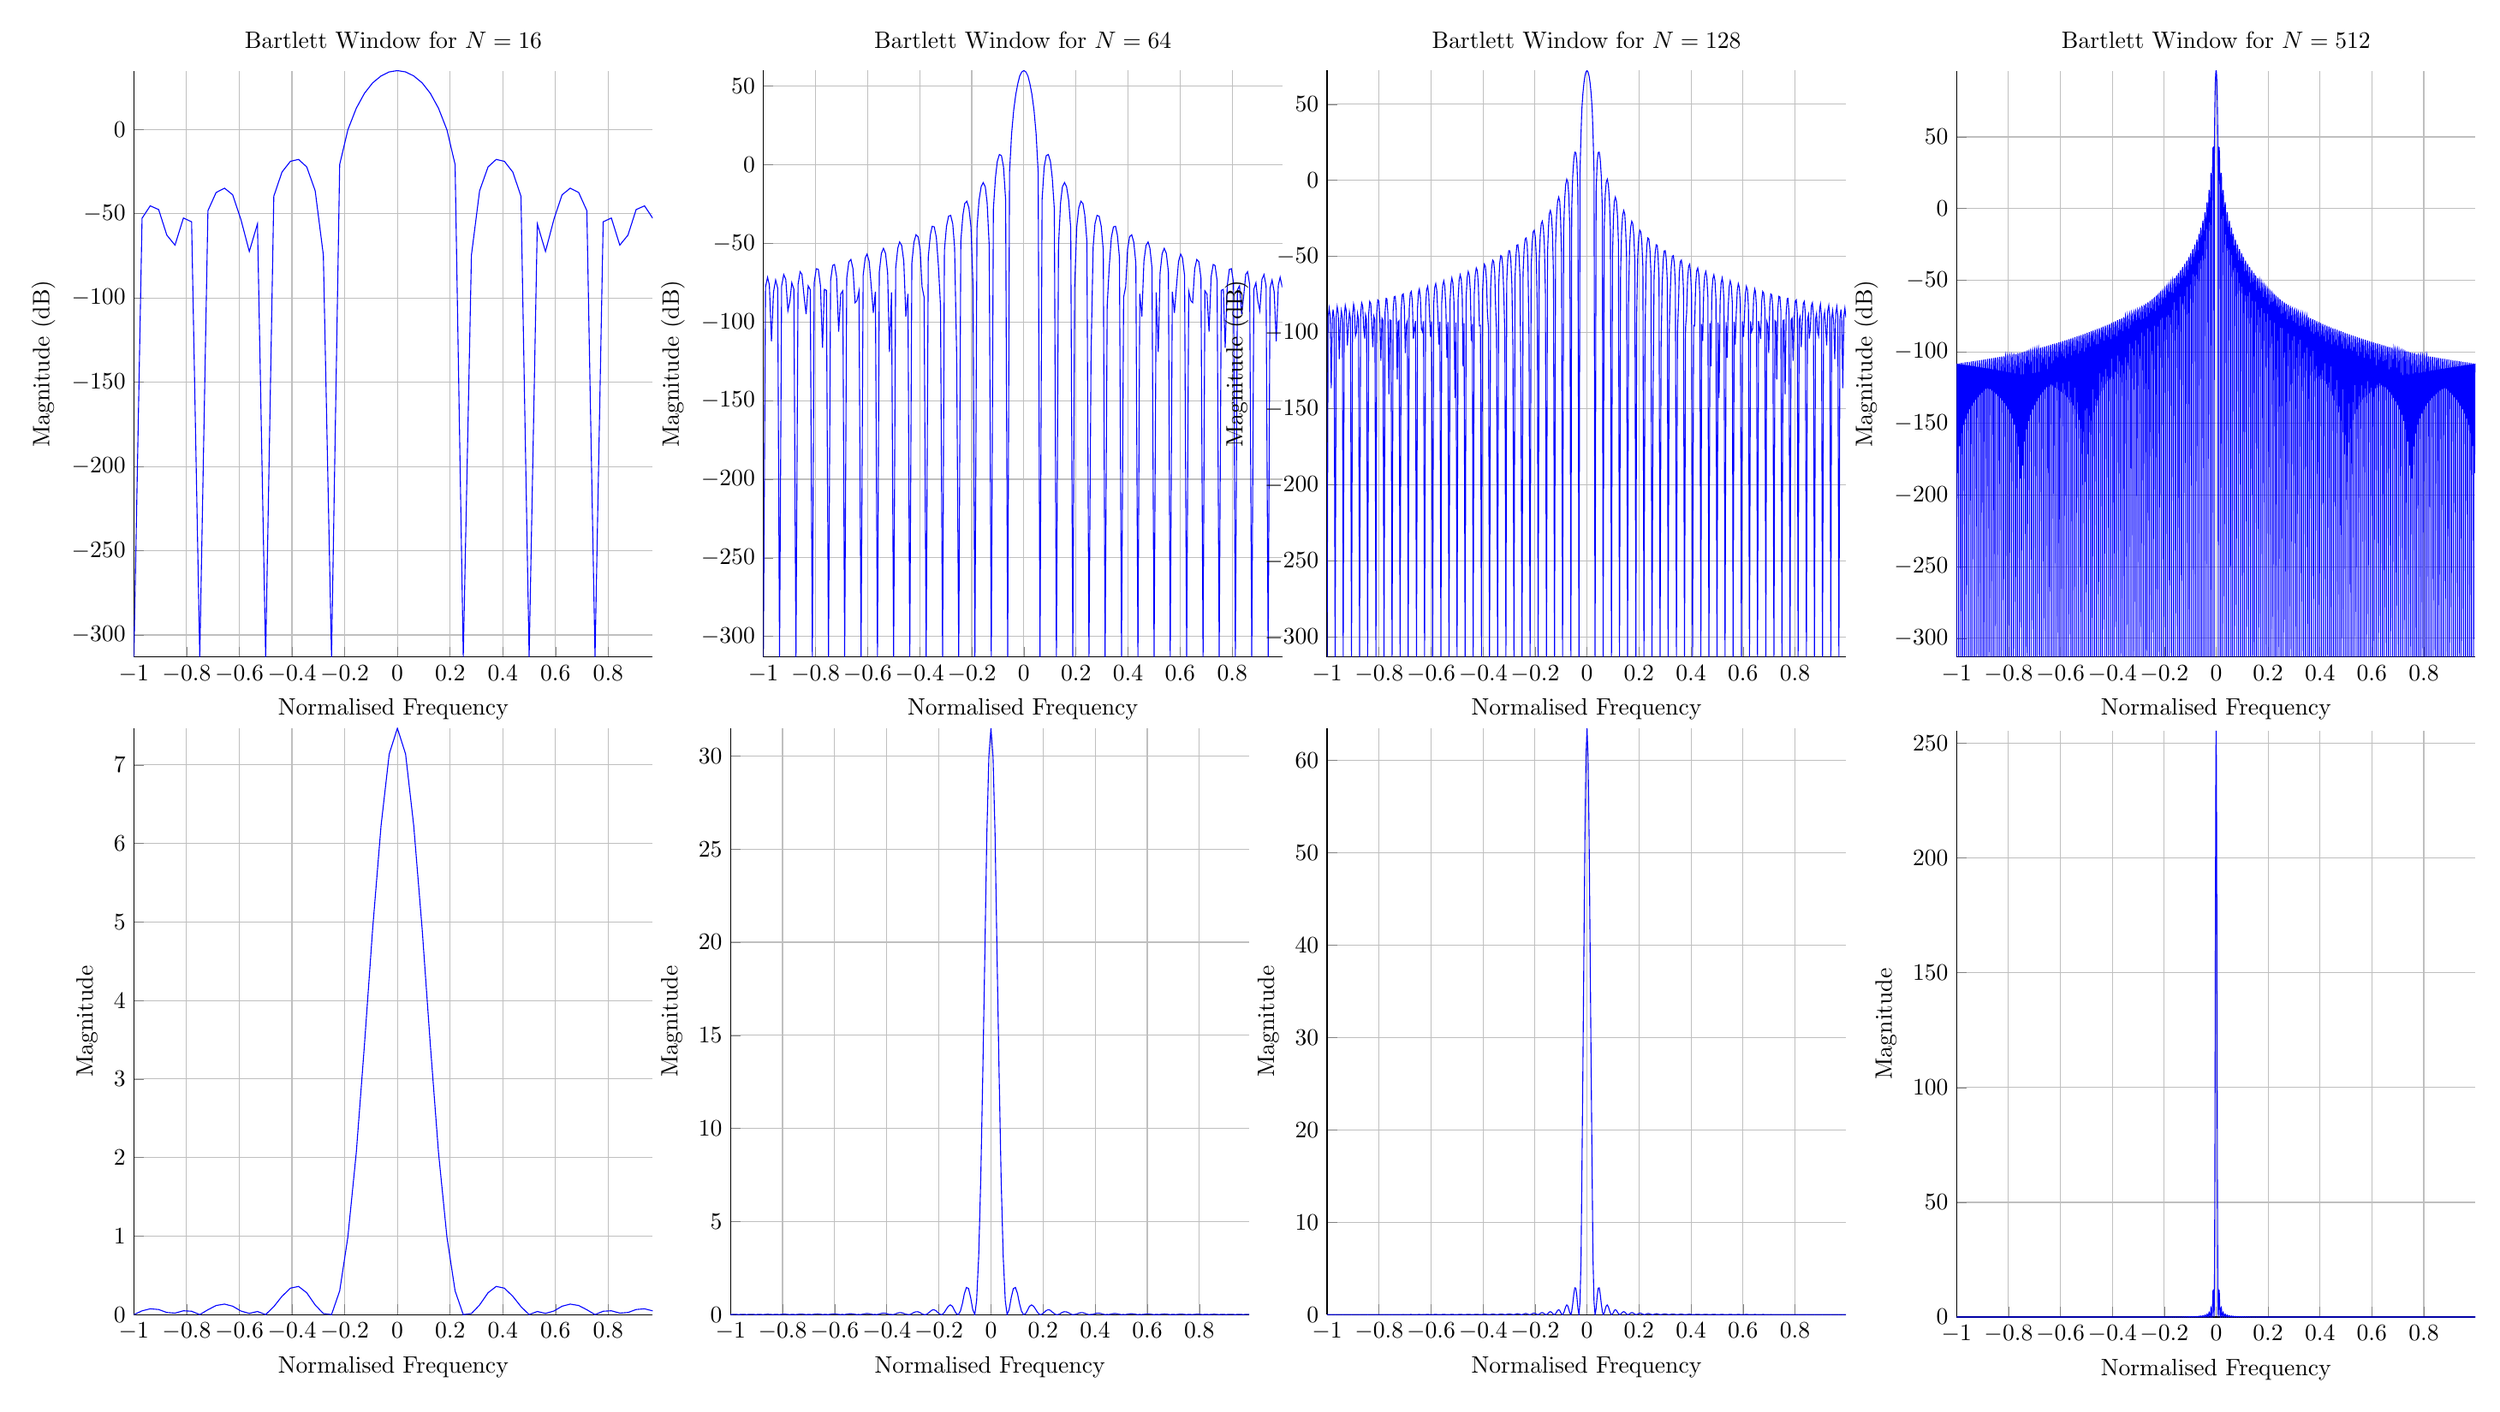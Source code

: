 % This file was created by matlab2tikz v0.4.7 (commit 0f7e005d6d37e747b654be1d8f2b75de3035b91a) running on MATLAB 8.3.
% Copyright (c) 2008--2014, Nico Schlömer <nico.schloemer@gmail.com>
% All rights reserved.
% Minimal pgfplots version: 1.3
% 
% The latest updates can be retrieved from
%   http://www.mathworks.com/matlabcentral/fileexchange/22022-matlab2tikz
% where you can also make suggestions and rate matlab2tikz.
% 
\begin{tikzpicture}

\begin{axis}[%
width=3.03in,
height=3.426in,
scale only axis,
xmin=-1,
xmax=0.992,
xlabel={Normalised Frequency},
xmajorgrids,
ymin=-313.071,
ymax=59.928,
ylabel={Magnitude (dB)},
ymajorgrids,
name=plot3,
title={Bartlett Window for $N=64$},
axis x line*=bottom,
axis y line*=left
]
\addplot [color=blue,solid,forget plot]
  table[row sep=crcr]{-1	-313.071\\
-0.992	-77.905\\
-0.984	-71.547\\
-0.977	-76.503\\
-0.969	-112.259\\
-0.961	-80.75\\
-0.953	-73.258\\
-0.945	-78.561\\
-0.938	-313.071\\
-0.93	-77.108\\
-0.922	-69.822\\
-0.914	-72.909\\
-0.906	-92.894\\
-0.898	-86.315\\
-0.891	-75.027\\
-0.883	-79.092\\
-0.875	-313.071\\
-0.867	-76.153\\
-0.859	-68.027\\
-0.852	-69.645\\
-0.844	-83.452\\
-0.836	-94.982\\
-0.828	-76.961\\
-0.82	-79.516\\
-0.812	-313.071\\
-0.805	-75.022\\
-0.797	-66.115\\
-0.789	-66.519\\
-0.781	-76.74\\
-0.773	-116.422\\
-0.766	-79.235\\
-0.758	-79.852\\
-0.75	-313.071\\
-0.742	-73.69\\
-0.734	-64.042\\
-0.727	-63.403\\
-0.719	-71.186\\
-0.711	-106.092\\
-0.703	-82.17\\
-0.695	-80.127\\
-0.688	-313.071\\
-0.68	-72.128\\
-0.672	-61.759\\
-0.664	-60.195\\
-0.656	-66.158\\
-0.648	-87.676\\
-0.641	-86.47\\
-0.633	-80.383\\
-0.625	-313.071\\
-0.617	-70.299\\
-0.609	-59.213\\
-0.602	-56.802\\
-0.594	-61.318\\
-0.586	-77.121\\
-0.578	-94.178\\
-0.57	-80.691\\
-0.562	-313.071\\
-0.555	-68.15\\
-0.547	-56.337\\
-0.539	-53.129\\
-0.531	-56.432\\
-0.523	-68.816\\
-0.516	-119.148\\
-0.508	-81.179\\
-0.5	-313.071\\
-0.492	-65.611\\
-0.484	-53.043\\
-0.477	-49.063\\
-0.469	-51.308\\
-0.461	-61.315\\
-0.453	-96.489\\
-0.445	-82.12\\
-0.438	-313.071\\
-0.43	-62.58\\
-0.422	-49.207\\
-0.414	-44.461\\
-0.406	-45.741\\
-0.398	-53.935\\
-0.391	-77.459\\
-0.383	-84.18\\
-0.375	-313.071\\
-0.367	-58.902\\
-0.359	-44.648\\
-0.352	-39.115\\
-0.344	-39.482\\
-0.336	-46.186\\
-0.328	-64.332\\
-0.32	-89.585\\
-0.312	-313.071\\
-0.305	-54.33\\
-0.297	-39.08\\
-0.289	-32.707\\
-0.281	-32.165\\
-0.273	-37.555\\
-0.266	-52.323\\
-0.258	-120.702\\
-0.25	-313.071\\
-0.242	-48.435\\
-0.234	-32.005\\
-0.227	-24.688\\
-0.219	-23.178\\
-0.211	-27.309\\
-0.203	-39.559\\
-0.195	-77.681\\
-0.188	-313.071\\
-0.18	-40.376\\
-0.172	-22.454\\
-0.164	-13.971\\
-0.156	-11.307\\
-0.148	-14.056\\
-0.141	-24.071\\
-0.133	-51.413\\
-0.125	-313.071\\
-0.117	-28.156\\
-0.109	-8.084\\
-0.102	2.135\\
-0.094	6.557\\
-0.086	5.834\\
-0.078	-1.417\\
-0.07	-22.206\\
-0.062	-313.071\\
-0.055	-4.766\\
-0.047	19.882\\
-0.039	34.712\\
-0.031	44.783\\
-0.023	51.763\\
-0.016	56.398\\
-0.008	59.059\\
0	59.928\\
0.008	59.059\\
0.016	56.398\\
0.023	51.763\\
0.031	44.783\\
0.039	34.712\\
0.047	19.882\\
0.055	-4.766\\
0.062	-313.071\\
0.07	-22.206\\
0.078	-1.417\\
0.086	5.834\\
0.094	6.557\\
0.102	2.135\\
0.109	-8.084\\
0.117	-28.156\\
0.125	-313.071\\
0.133	-51.413\\
0.141	-24.071\\
0.148	-14.056\\
0.156	-11.307\\
0.164	-13.971\\
0.172	-22.454\\
0.18	-40.376\\
0.188	-313.071\\
0.195	-77.681\\
0.203	-39.559\\
0.211	-27.309\\
0.219	-23.178\\
0.227	-24.688\\
0.234	-32.005\\
0.242	-48.435\\
0.25	-313.071\\
0.258	-120.702\\
0.266	-52.323\\
0.273	-37.555\\
0.281	-32.165\\
0.289	-32.707\\
0.297	-39.08\\
0.305	-54.33\\
0.312	-313.071\\
0.32	-89.585\\
0.328	-64.332\\
0.336	-46.186\\
0.344	-39.482\\
0.352	-39.115\\
0.359	-44.648\\
0.367	-58.902\\
0.375	-313.071\\
0.383	-84.18\\
0.391	-77.459\\
0.398	-53.935\\
0.406	-45.741\\
0.414	-44.461\\
0.422	-49.207\\
0.43	-62.58\\
0.438	-313.071\\
0.445	-82.12\\
0.453	-96.489\\
0.461	-61.315\\
0.469	-51.308\\
0.477	-49.063\\
0.484	-53.043\\
0.492	-65.611\\
0.5	-313.071\\
0.508	-81.179\\
0.516	-119.148\\
0.523	-68.816\\
0.531	-56.432\\
0.539	-53.129\\
0.547	-56.337\\
0.555	-68.15\\
0.562	-313.071\\
0.57	-80.691\\
0.578	-94.178\\
0.586	-77.121\\
0.594	-61.318\\
0.602	-56.802\\
0.609	-59.213\\
0.617	-70.299\\
0.625	-313.071\\
0.633	-80.383\\
0.641	-86.47\\
0.648	-87.676\\
0.656	-66.158\\
0.664	-60.195\\
0.672	-61.759\\
0.68	-72.128\\
0.688	-313.071\\
0.695	-80.127\\
0.703	-82.17\\
0.711	-106.092\\
0.719	-71.186\\
0.727	-63.403\\
0.734	-64.042\\
0.742	-73.69\\
0.75	-313.071\\
0.758	-79.852\\
0.766	-79.235\\
0.773	-116.422\\
0.781	-76.74\\
0.789	-66.519\\
0.797	-66.115\\
0.805	-75.022\\
0.812	-313.071\\
0.82	-79.516\\
0.828	-76.961\\
0.836	-94.982\\
0.844	-83.452\\
0.852	-69.645\\
0.859	-68.027\\
0.867	-76.153\\
0.875	-313.071\\
0.883	-79.092\\
0.891	-75.027\\
0.898	-86.315\\
0.906	-92.894\\
0.914	-72.909\\
0.922	-69.822\\
0.93	-77.108\\
0.938	-313.071\\
0.945	-78.561\\
0.953	-73.258\\
0.961	-80.75\\
0.969	-112.259\\
0.977	-76.503\\
0.984	-71.547\\
0.992	-77.905\\
};
\end{axis}

\begin{axis}[%
width=3.03in,
height=3.426in,
scale only axis,
xmin=-1,
xmax=0.969,
xlabel={Normalised Frequency},
xmajorgrids,
ymin=-313.071,
ymax=34.925,
ylabel={Magnitude (dB)},
ymajorgrids,
name=plot1,
at=(plot3.left of south west),
anchor=right of south east,
title={Bartlett Window for $N=16$},
axis x line*=bottom,
axis y line*=left
]
\addplot [color=blue,solid,forget plot]
  table[row sep=crcr]{-1	-313.071\\
-0.969	-52.693\\
-0.938	-45.328\\
-0.906	-47.558\\
-0.875	-62.719\\
-0.844	-68.66\\
-0.812	-52.558\\
-0.781	-54.805\\
-0.75	-313.071\\
-0.719	-48.203\\
-0.688	-37.422\\
-0.656	-34.853\\
-0.625	-38.801\\
-0.594	-53.341\\
-0.562	-72.426\\
-0.531	-56.032\\
-0.5	-313.071\\
-0.469	-39.609\\
-0.438	-25.296\\
-0.406	-18.909\\
-0.375	-17.788\\
-0.344	-22.261\\
-0.312	-36.381\\
-0.281	-74.536\\
-0.25	-313.071\\
-0.219	-20.805\\
-0.188	-0.232\\
-0.156	12.587\\
-0.125	21.442\\
-0.094	27.635\\
-0.062	31.767\\
-0.031	34.147\\
0	34.925\\
0.031	34.147\\
0.062	31.767\\
0.094	27.635\\
0.125	21.442\\
0.156	12.587\\
0.188	-0.232\\
0.219	-20.805\\
0.25	-313.071\\
0.281	-74.536\\
0.312	-36.381\\
0.344	-22.261\\
0.375	-17.788\\
0.406	-18.909\\
0.438	-25.296\\
0.469	-39.609\\
0.5	-313.071\\
0.531	-56.032\\
0.562	-72.426\\
0.594	-53.341\\
0.625	-38.801\\
0.656	-34.853\\
0.688	-37.422\\
0.719	-48.203\\
0.75	-313.071\\
0.781	-54.805\\
0.812	-52.558\\
0.844	-68.66\\
0.875	-62.719\\
0.906	-47.558\\
0.938	-45.328\\
0.969	-52.693\\
};
\end{axis}

\begin{axis}[%
width=3.03in,
height=3.426in,
scale only axis,
xmin=-1,
xmax=0.969,
xlabel={Normalised Frequency},
xmajorgrids,
ymin=0,
ymax=7.467,
ylabel={Magnitude},
ymajorgrids,
name=plot2,
at=(plot1.below south west),
anchor=above north west,
axis x line*=bottom,
axis y line*=left
]
\addplot [color=blue,solid,forget plot]
  table[row sep=crcr]{-1	0\\
-0.969	0.048\\
-0.938	0.074\\
-0.906	0.065\\
-0.875	0.027\\
-0.844	0.019\\
-0.812	0.049\\
-0.781	0.043\\
-0.75	0\\
-0.719	0.062\\
-0.688	0.116\\
-0.656	0.134\\
-0.625	0.107\\
-0.594	0.046\\
-0.562	0.015\\
-0.531	0.04\\
-0.5	0\\
-0.469	0.102\\
-0.438	0.233\\
-0.406	0.337\\
-0.375	0.359\\
-0.344	0.278\\
-0.312	0.123\\
-0.281	0.014\\
-0.25	0\\
-0.219	0.302\\
-0.188	0.987\\
-0.156	2.064\\
-0.125	3.436\\
-0.094	4.908\\
-0.062	6.226\\
-0.031	7.14\\
0	7.467\\
0.031	7.14\\
0.062	6.226\\
0.094	4.908\\
0.125	3.436\\
0.156	2.064\\
0.188	0.987\\
0.219	0.302\\
0.25	0\\
0.281	0.014\\
0.312	0.123\\
0.344	0.278\\
0.375	0.359\\
0.406	0.337\\
0.438	0.233\\
0.469	0.102\\
0.5	0\\
0.531	0.04\\
0.562	0.015\\
0.594	0.046\\
0.625	0.107\\
0.656	0.134\\
0.688	0.116\\
0.719	0.062\\
0.75	0\\
0.781	0.043\\
0.812	0.049\\
0.844	0.019\\
0.875	0.027\\
0.906	0.065\\
0.938	0.074\\
0.969	0.048\\
};
\end{axis}

\begin{axis}[%
width=3.03in,
height=3.426in,
scale only axis,
xmin=-1,
xmax=0.992,
xlabel={Normalised Frequency},
xmajorgrids,
ymin=0,
ymax=31.492,
ylabel={Magnitude},
ymajorgrids,
name=plot4,
at=(plot2.right of south east),
anchor=left of south west,
axis x line*=bottom,
axis y line*=left
]
\addplot [color=blue,solid,forget plot]
  table[row sep=crcr]{-1	0\\
-0.992	0.011\\
-0.984	0.016\\
-0.977	0.012\\
-0.969	0.002\\
-0.961	0.01\\
-0.953	0.015\\
-0.945	0.011\\
-0.938	0\\
-0.93	0.012\\
-0.922	0.018\\
-0.914	0.015\\
-0.906	0.005\\
-0.898	0.007\\
-0.891	0.013\\
-0.883	0.011\\
-0.875	0\\
-0.867	0.012\\
-0.859	0.02\\
-0.852	0.018\\
-0.844	0.008\\
-0.836	0.004\\
-0.828	0.012\\
-0.82	0.01\\
-0.812	0\\
-0.805	0.013\\
-0.797	0.022\\
-0.789	0.022\\
-0.781	0.012\\
-0.773	0.001\\
-0.766	0.01\\
-0.758	0.01\\
-0.75	0\\
-0.742	0.014\\
-0.734	0.025\\
-0.727	0.026\\
-0.719	0.017\\
-0.711	0.002\\
-0.703	0.009\\
-0.695	0.01\\
-0.688	0\\
-0.68	0.016\\
-0.672	0.029\\
-0.664	0.031\\
-0.656	0.022\\
-0.648	0.006\\
-0.641	0.007\\
-0.633	0.01\\
-0.625	0\\
-0.617	0.017\\
-0.609	0.033\\
-0.602	0.038\\
-0.594	0.029\\
-0.586	0.012\\
-0.578	0.004\\
-0.57	0.01\\
-0.562	0\\
-0.555	0.02\\
-0.547	0.039\\
-0.539	0.047\\
-0.531	0.039\\
-0.523	0.019\\
-0.516	0.001\\
-0.508	0.009\\
-0.5	0\\
-0.492	0.023\\
-0.484	0.047\\
-0.477	0.059\\
-0.469	0.052\\
-0.461	0.029\\
-0.453	0.004\\
-0.445	0.009\\
-0.438	0\\
-0.43	0.027\\
-0.422	0.059\\
-0.414	0.077\\
-0.406	0.072\\
-0.398	0.045\\
-0.391	0.012\\
-0.383	0.008\\
-0.375	0\\
-0.367	0.034\\
-0.359	0.077\\
-0.352	0.105\\
-0.344	0.103\\
-0.336	0.07\\
-0.328	0.025\\
-0.32	0.006\\
-0.312	0\\
-0.305	0.044\\
-0.297	0.105\\
-0.289	0.152\\
-0.281	0.157\\
-0.273	0.115\\
-0.266	0.049\\
-0.258	0.001\\
-0.25	0\\
-0.242	0.062\\
-0.234	0.158\\
-0.227	0.241\\
-0.219	0.263\\
-0.211	0.208\\
-0.203	0.103\\
-0.195	0.011\\
-0.188	0\\
-0.18	0.098\\
-0.172	0.275\\
-0.164	0.447\\
-0.156	0.522\\
-0.148	0.445\\
-0.141	0.25\\
-0.133	0.052\\
-0.125	0\\
-0.117	0.198\\
-0.109	0.628\\
-0.102	1.131\\
-0.094	1.459\\
-0.086	1.399\\
-0.078	0.922\\
-0.07	0.279\\
-0.062	0\\
-0.055	0.76\\
-0.047	3.141\\
-0.039	7.376\\
-0.031	13.17\\
-0.023	19.683\\
-0.016	25.701\\
-0.008	29.955\\
0	31.492\\
0.008	29.955\\
0.016	25.701\\
0.023	19.683\\
0.031	13.17\\
0.039	7.376\\
0.047	3.141\\
0.055	0.76\\
0.062	0\\
0.07	0.279\\
0.078	0.922\\
0.086	1.399\\
0.094	1.459\\
0.102	1.131\\
0.109	0.628\\
0.117	0.198\\
0.125	0\\
0.133	0.052\\
0.141	0.25\\
0.148	0.445\\
0.156	0.522\\
0.164	0.447\\
0.172	0.275\\
0.18	0.098\\
0.188	0\\
0.195	0.011\\
0.203	0.103\\
0.211	0.208\\
0.219	0.263\\
0.227	0.241\\
0.234	0.158\\
0.242	0.062\\
0.25	0\\
0.258	0.001\\
0.266	0.049\\
0.273	0.115\\
0.281	0.157\\
0.289	0.152\\
0.297	0.105\\
0.305	0.044\\
0.312	0\\
0.32	0.006\\
0.328	0.025\\
0.336	0.07\\
0.344	0.103\\
0.352	0.105\\
0.359	0.077\\
0.367	0.034\\
0.375	0\\
0.383	0.008\\
0.391	0.012\\
0.398	0.045\\
0.406	0.072\\
0.414	0.077\\
0.422	0.059\\
0.43	0.027\\
0.438	0\\
0.445	0.009\\
0.453	0.004\\
0.461	0.029\\
0.469	0.052\\
0.477	0.059\\
0.484	0.047\\
0.492	0.023\\
0.5	0\\
0.508	0.009\\
0.516	0.001\\
0.523	0.019\\
0.531	0.039\\
0.539	0.047\\
0.547	0.039\\
0.555	0.02\\
0.562	0\\
0.57	0.01\\
0.578	0.004\\
0.586	0.012\\
0.594	0.029\\
0.602	0.038\\
0.609	0.033\\
0.617	0.017\\
0.625	0\\
0.633	0.01\\
0.641	0.007\\
0.648	0.006\\
0.656	0.022\\
0.664	0.031\\
0.672	0.029\\
0.68	0.016\\
0.688	0\\
0.695	0.01\\
0.703	0.009\\
0.711	0.002\\
0.719	0.017\\
0.727	0.026\\
0.734	0.025\\
0.742	0.014\\
0.75	0\\
0.758	0.01\\
0.766	0.01\\
0.773	0.001\\
0.781	0.012\\
0.789	0.022\\
0.797	0.022\\
0.805	0.013\\
0.812	0\\
0.82	0.01\\
0.828	0.012\\
0.836	0.004\\
0.844	0.008\\
0.852	0.018\\
0.859	0.02\\
0.867	0.012\\
0.875	0\\
0.883	0.011\\
0.891	0.013\\
0.898	0.007\\
0.906	0.005\\
0.914	0.015\\
0.922	0.018\\
0.93	0.012\\
0.938	0\\
0.945	0.011\\
0.953	0.015\\
0.961	0.01\\
0.969	0.002\\
0.977	0.012\\
0.984	0.016\\
0.992	0.011\\
};
\end{axis}

\begin{axis}[%
width=3.03in,
height=3.426in,
scale only axis,
xmin=-1,
xmax=0.996,
xlabel={Normalised Frequency},
xmajorgrids,
ymin=0,
ymax=63.496,
ylabel={Magnitude},
ymajorgrids,
name=plot6,
at=(plot4.right of south east),
anchor=left of south west,
axis x line*=bottom,
axis y line*=left
]
\addplot [color=blue,solid,forget plot]
  table[row sep=crcr]{-1	0\\
-0.996	0.006\\
-0.992	0.008\\
-0.988	0.006\\
-0.984	0.0\\
-0.98	0.005\\
-0.977	0.008\\
-0.973	0.005\\
-0.969	0\\
-0.965	0.006\\
-0.961	0.008\\
-0.957	0.006\\
-0.953	0.001\\
-0.949	0.005\\
-0.945	0.007\\
-0.941	0.005\\
-0.938	0\\
-0.934	0.006\\
-0.93	0.009\\
-0.926	0.007\\
-0.922	0.002\\
-0.918	0.004\\
-0.914	0.007\\
-0.91	0.005\\
-0.906	0\\
-0.902	0.006\\
-0.898	0.009\\
-0.895	0.008\\
-0.891	0.003\\
-0.887	0.003\\
-0.883	0.007\\
-0.879	0.005\\
-0.875	0\\
-0.871	0.006\\
-0.867	0.01\\
-0.863	0.009\\
-0.859	0.004\\
-0.855	0.003\\
-0.852	0.006\\
-0.848	0.005\\
-0.844	0\\
-0.84	0.006\\
-0.836	0.01\\
-0.832	0.01\\
-0.828	0.005\\
-0.824	0.002\\
-0.82	0.006\\
-0.816	0.005\\
-0.812	0\\
-0.809	0.007\\
-0.805	0.011\\
-0.801	0.01\\
-0.797	0.005\\
-0.793	0.001\\
-0.789	0.005\\
-0.785	0.005\\
-0.781	0\\
-0.777	0.007\\
-0.773	0.012\\
-0.77	0.011\\
-0.766	0.007\\
-0.762	0.0\\
-0.758	0.005\\
-0.754	0.005\\
-0.75	0\\
-0.746	0.007\\
-0.742	0.012\\
-0.738	0.012\\
-0.734	0.008\\
-0.73	0.001\\
-0.727	0.005\\
-0.723	0.005\\
-0.719	0\\
-0.715	0.007\\
-0.711	0.013\\
-0.707	0.014\\
-0.703	0.009\\
-0.699	0.001\\
-0.695	0.004\\
-0.691	0.005\\
-0.688	0\\
-0.684	0.008\\
-0.68	0.014\\
-0.676	0.015\\
-0.672	0.01\\
-0.668	0.002\\
-0.664	0.004\\
-0.66	0.005\\
-0.656	0\\
-0.652	0.008\\
-0.648	0.015\\
-0.645	0.016\\
-0.641	0.012\\
-0.637	0.004\\
-0.633	0.003\\
-0.629	0.005\\
-0.625	0\\
-0.621	0.009\\
-0.617	0.016\\
-0.613	0.018\\
-0.609	0.014\\
-0.605	0.005\\
-0.602	0.003\\
-0.598	0.005\\
-0.594	0\\
-0.59	0.009\\
-0.586	0.017\\
-0.582	0.02\\
-0.578	0.016\\
-0.574	0.006\\
-0.57	0.002\\
-0.566	0.005\\
-0.562	0\\
-0.559	0.01\\
-0.555	0.019\\
-0.551	0.022\\
-0.547	0.018\\
-0.543	0.008\\
-0.539	0.001\\
-0.535	0.005\\
-0.531	0\\
-0.527	0.01\\
-0.523	0.021\\
-0.52	0.025\\
-0.516	0.021\\
-0.512	0.01\\
-0.508	0.0\\
-0.504	0.005\\
-0.5	0\\
-0.496	0.011\\
-0.492	0.023\\
-0.488	0.028\\
-0.484	0.024\\
-0.48	0.013\\
-0.477	0.001\\
-0.473	0.005\\
-0.469	0\\
-0.465	0.012\\
-0.461	0.025\\
-0.457	0.032\\
-0.453	0.028\\
-0.449	0.016\\
-0.445	0.002\\
-0.441	0.004\\
-0.438	0\\
-0.434	0.013\\
-0.43	0.028\\
-0.426	0.036\\
-0.422	0.033\\
-0.418	0.019\\
-0.414	0.004\\
-0.41	0.004\\
-0.406	0\\
-0.402	0.015\\
-0.398	0.032\\
-0.395	0.042\\
-0.391	0.039\\
-0.387	0.024\\
-0.383	0.006\\
-0.379	0.004\\
-0.375	0\\
-0.371	0.016\\
-0.367	0.037\\
-0.363	0.049\\
-0.359	0.046\\
-0.355	0.03\\
-0.352	0.009\\
-0.348	0.003\\
-0.344	0\\
-0.34	0.019\\
-0.336	0.042\\
-0.332	0.058\\
-0.328	0.056\\
-0.324	0.038\\
-0.32	0.013\\
-0.316	0.003\\
-0.312	0\\
-0.309	0.021\\
-0.305	0.05\\
-0.301	0.07\\
-0.297	0.07\\
-0.293	0.049\\
-0.289	0.019\\
-0.285	0.002\\
-0.281	0\\
-0.277	0.025\\
-0.273	0.06\\
-0.27	0.086\\
-0.266	0.088\\
-0.262	0.063\\
-0.258	0.027\\
-0.254	0.0\\
-0.25	0\\
-0.246	0.03\\
-0.242	0.074\\
-0.238	0.109\\
-0.234	0.113\\
-0.23	0.084\\
-0.227	0.038\\
-0.223	0.002\\
-0.219	0\\
-0.215	0.037\\
-0.211	0.095\\
-0.207	0.142\\
-0.203	0.152\\
-0.199	0.117\\
-0.195	0.056\\
-0.191	0.006\\
-0.188	0\\
-0.184	0.047\\
-0.18	0.126\\
-0.176	0.194\\
-0.172	0.213\\
-0.168	0.169\\
-0.164	0.086\\
-0.16	0.014\\
-0.156	0\\
-0.152	0.063\\
-0.148	0.178\\
-0.145	0.283\\
-0.141	0.32\\
-0.137	0.263\\
-0.133	0.142\\
-0.129	0.028\\
-0.125	0\\
-0.121	0.093\\
-0.117	0.274\\
-0.113	0.454\\
-0.109	0.531\\
-0.105	0.454\\
-0.102	0.258\\
-0.098	0.061\\
-0.094	0\\
-0.09	0.155\\
-0.086	0.489\\
-0.082	0.851\\
-0.078	1.043\\
-0.074	0.939\\
-0.07	0.573\\
-0.066	0.158\\
-0.062	0\\
-0.059	0.332\\
-0.055	1.157\\
-0.051	2.18\\
-0.047	2.902\\
-0.043	2.866\\
-0.039	1.962\\
-0.035	0.655\\
-0.031	0\\
-0.027	1.379\\
-0.023	6.022\\
-0.02	14.46\\
-0.016	26.14\\
-0.012	39.365\\
-0.008	51.642\\
-0.004	60.348\\
0	63.496\\
0.004	60.348\\
0.008	51.642\\
0.012	39.365\\
0.016	26.14\\
0.02	14.46\\
0.023	6.022\\
0.027	1.379\\
0.031	0\\
0.035	0.655\\
0.039	1.962\\
0.043	2.866\\
0.047	2.902\\
0.051	2.18\\
0.055	1.157\\
0.059	0.332\\
0.062	0\\
0.066	0.158\\
0.07	0.573\\
0.074	0.939\\
0.078	1.043\\
0.082	0.851\\
0.086	0.489\\
0.09	0.155\\
0.094	0\\
0.098	0.061\\
0.102	0.258\\
0.105	0.454\\
0.109	0.531\\
0.113	0.454\\
0.117	0.274\\
0.121	0.093\\
0.125	0\\
0.129	0.028\\
0.133	0.142\\
0.137	0.263\\
0.141	0.32\\
0.145	0.283\\
0.148	0.178\\
0.152	0.063\\
0.156	0\\
0.16	0.014\\
0.164	0.086\\
0.168	0.169\\
0.172	0.213\\
0.176	0.194\\
0.18	0.126\\
0.184	0.047\\
0.188	0\\
0.191	0.006\\
0.195	0.056\\
0.199	0.117\\
0.203	0.152\\
0.207	0.142\\
0.211	0.095\\
0.215	0.037\\
0.219	0\\
0.223	0.002\\
0.227	0.038\\
0.23	0.084\\
0.234	0.113\\
0.238	0.109\\
0.242	0.074\\
0.246	0.03\\
0.25	0\\
0.254	0.0\\
0.258	0.027\\
0.262	0.063\\
0.266	0.088\\
0.27	0.086\\
0.273	0.06\\
0.277	0.025\\
0.281	0\\
0.285	0.002\\
0.289	0.019\\
0.293	0.049\\
0.297	0.07\\
0.301	0.07\\
0.305	0.05\\
0.309	0.021\\
0.312	0\\
0.316	0.003\\
0.32	0.013\\
0.324	0.038\\
0.328	0.056\\
0.332	0.058\\
0.336	0.042\\
0.34	0.019\\
0.344	0\\
0.348	0.003\\
0.352	0.009\\
0.355	0.03\\
0.359	0.046\\
0.363	0.049\\
0.367	0.037\\
0.371	0.016\\
0.375	0\\
0.379	0.004\\
0.383	0.006\\
0.387	0.024\\
0.391	0.039\\
0.395	0.042\\
0.398	0.032\\
0.402	0.015\\
0.406	0\\
0.41	0.004\\
0.414	0.004\\
0.418	0.019\\
0.422	0.033\\
0.426	0.036\\
0.43	0.028\\
0.434	0.013\\
0.438	0\\
0.441	0.004\\
0.445	0.002\\
0.449	0.016\\
0.453	0.028\\
0.457	0.032\\
0.461	0.025\\
0.465	0.012\\
0.469	0\\
0.473	0.005\\
0.477	0.001\\
0.48	0.013\\
0.484	0.024\\
0.488	0.028\\
0.492	0.023\\
0.496	0.011\\
0.5	0\\
0.504	0.005\\
0.508	0.0\\
0.512	0.01\\
0.516	0.021\\
0.52	0.025\\
0.523	0.021\\
0.527	0.01\\
0.531	0\\
0.535	0.005\\
0.539	0.001\\
0.543	0.008\\
0.547	0.018\\
0.551	0.022\\
0.555	0.019\\
0.559	0.01\\
0.562	0\\
0.566	0.005\\
0.57	0.002\\
0.574	0.006\\
0.578	0.016\\
0.582	0.02\\
0.586	0.017\\
0.59	0.009\\
0.594	0\\
0.598	0.005\\
0.602	0.003\\
0.605	0.005\\
0.609	0.014\\
0.613	0.018\\
0.617	0.016\\
0.621	0.009\\
0.625	0\\
0.629	0.005\\
0.633	0.003\\
0.637	0.004\\
0.641	0.012\\
0.645	0.016\\
0.648	0.015\\
0.652	0.008\\
0.656	0\\
0.66	0.005\\
0.664	0.004\\
0.668	0.002\\
0.672	0.01\\
0.676	0.015\\
0.68	0.014\\
0.684	0.008\\
0.688	0\\
0.691	0.005\\
0.695	0.004\\
0.699	0.001\\
0.703	0.009\\
0.707	0.014\\
0.711	0.013\\
0.715	0.007\\
0.719	0\\
0.723	0.005\\
0.727	0.005\\
0.73	0.001\\
0.734	0.008\\
0.738	0.012\\
0.742	0.012\\
0.746	0.007\\
0.75	0\\
0.754	0.005\\
0.758	0.005\\
0.762	0.0\\
0.766	0.007\\
0.77	0.011\\
0.773	0.012\\
0.777	0.007\\
0.781	0\\
0.785	0.005\\
0.789	0.005\\
0.793	0.001\\
0.797	0.005\\
0.801	0.01\\
0.805	0.011\\
0.809	0.007\\
0.812	0\\
0.816	0.005\\
0.82	0.006\\
0.824	0.002\\
0.828	0.005\\
0.832	0.01\\
0.836	0.01\\
0.84	0.006\\
0.844	0\\
0.848	0.005\\
0.852	0.006\\
0.855	0.003\\
0.859	0.004\\
0.863	0.009\\
0.867	0.01\\
0.871	0.006\\
0.875	0\\
0.879	0.005\\
0.883	0.007\\
0.887	0.003\\
0.891	0.003\\
0.895	0.008\\
0.898	0.009\\
0.902	0.006\\
0.906	0\\
0.91	0.005\\
0.914	0.007\\
0.918	0.004\\
0.922	0.002\\
0.926	0.007\\
0.93	0.009\\
0.934	0.006\\
0.938	0\\
0.941	0.005\\
0.945	0.007\\
0.949	0.005\\
0.953	0.001\\
0.957	0.006\\
0.961	0.008\\
0.965	0.006\\
0.969	0\\
0.973	0.005\\
0.977	0.008\\
0.98	0.005\\
0.984	0.0\\
0.988	0.006\\
0.992	0.008\\
0.996	0.006\\
};
\end{axis}

\begin{axis}[%
width=3.03in,
height=3.426in,
scale only axis,
xmin=-1,
xmax=0.996,
xlabel={Normalised Frequency},
xmajorgrids,
ymin=-313.071,
ymax=72.11,
ylabel={Magnitude (dB)},
ymajorgrids,
name=plot5,
at=(plot6.above north west),
anchor=below south west,
title={Bartlett Window for $N=128$},
axis x line*=bottom,
axis y line*=left
]
\addplot [color=blue,solid,forget plot]
  table[row sep=crcr]{-1	-313.071\\
-0.996	-90.128\\
-0.992	-83.939\\
-0.988	-89.414\\
-0.984	-136.505\\
-0.98	-91.502\\
-0.977	-84.792\\
-0.973	-90.469\\
-0.969	-313.071\\
-0.965	-89.753\\
-0.961	-83.084\\
-0.957	-87.507\\
-0.953	-117.35\\
-0.949	-93.842\\
-0.945	-85.652\\
-0.941	-90.776\\
-0.938	-313.071\\
-0.934	-89.341\\
-0.93	-82.219\\
-0.926	-85.729\\
-0.922	-108.336\\
-0.918	-96.545\\
-0.914	-86.529\\
-0.91	-91.053\\
-0.906	-313.071\\
-0.902	-88.889\\
-0.898	-81.338\\
-0.895	-84.043\\
-0.891	-102.28\\
-0.887	-99.789\\
-0.883	-87.435\\
-0.879	-91.3\\
-0.875	-313.071\\
-0.871	-88.396\\
-0.867	-80.436\\
-0.863	-82.42\\
-0.859	-97.631\\
-0.855	-103.893\\
-0.852	-88.386\\
-0.848	-91.521\\
-0.844	-313.071\\
-0.84	-87.86\\
-0.836	-79.505\\
-0.832	-80.839\\
-0.828	-93.787\\
-0.824	-109.519\\
-0.82	-89.4\\
-0.816	-91.718\\
-0.812	-313.071\\
-0.809	-87.276\\
-0.805	-78.541\\
-0.801	-79.28\\
-0.797	-90.452\\
-0.793	-118.458\\
-0.789	-90.505\\
-0.785	-91.893\\
-0.781	-313.071\\
-0.777	-86.644\\
-0.773	-77.538\\
-0.77	-77.728\\
-0.766	-87.454\\
-0.762	-140.395\\
-0.758	-91.735\\
-0.754	-92.049\\
-0.75	-313.071\\
-0.746	-85.958\\
-0.742	-76.49\\
-0.738	-76.17\\
-0.734	-84.686\\
-0.73	-130.803\\
-0.727	-93.139\\
-0.723	-92.19\\
-0.719	-313.071\\
-0.715	-85.215\\
-0.711	-75.391\\
-0.707	-74.594\\
-0.703	-82.074\\
-0.699	-113.401\\
-0.695	-94.79\\
-0.691	-92.321\\
-0.688	-313.071\\
-0.684	-84.412\\
-0.68	-74.236\\
-0.676	-72.986\\
-0.672	-79.566\\
-0.668	-104.174\\
-0.664	-96.799\\
-0.66	-92.448\\
-0.656	-313.071\\
-0.652	-83.542\\
-0.648	-73.017\\
-0.645	-71.337\\
-0.641	-77.119\\
-0.637	-97.574\\
-0.633	-99.352\\
-0.629	-92.579\\
-0.625	-313.071\\
-0.621	-82.6\\
-0.617	-71.727\\
-0.613	-69.635\\
-0.609	-74.702\\
-0.605	-92.244\\
-0.602	-102.79\\
-0.598	-92.722\\
-0.594	-313.071\\
-0.59	-81.58\\
-0.586	-70.356\\
-0.582	-67.867\\
-0.578	-72.287\\
-0.574	-87.634\\
-0.57	-107.841\\
-0.566	-92.893\\
-0.562	-313.071\\
-0.559	-80.473\\
-0.555	-68.896\\
-0.551	-66.022\\
-0.547	-69.847\\
-0.543	-83.46\\
-0.539	-116.592\\
-0.535	-93.109\\
-0.531	-313.071\\
-0.527	-79.271\\
-0.523	-67.335\\
-0.52	-64.085\\
-0.516	-67.359\\
-0.512	-79.552\\
-0.508	-142.956\\
-0.504	-93.399\\
-0.5	-313.071\\
-0.496	-77.962\\
-0.492	-65.66\\
-0.488	-62.04\\
-0.484	-64.8\\
-0.48	-75.799\\
-0.477	-122.126\\
-0.473	-93.803\\
-0.469	-313.071\\
-0.465	-76.532\\
-0.461	-63.855\\
-0.457	-59.869\\
-0.453	-62.145\\
-0.449	-72.116\\
-0.445	-105.494\\
-0.441	-94.384\\
-0.438	-313.071\\
-0.434	-74.965\\
-0.43	-61.9\\
-0.426	-57.552\\
-0.422	-59.365\\
-0.418	-68.437\\
-0.414	-95.542\\
-0.41	-95.242\\
-0.406	-313.071\\
-0.402	-73.241\\
-0.398	-59.773\\
-0.395	-55.061\\
-0.391	-56.432\\
-0.387	-64.703\\
-0.383	-87.839\\
-0.379	-96.557\\
-0.375	-313.071\\
-0.371	-71.333\\
-0.367	-57.445\\
-0.363	-52.365\\
-0.359	-53.308\\
-0.355	-60.854\\
-0.352	-81.168\\
-0.348	-98.67\\
-0.344	-313.071\\
-0.34	-69.21\\
-0.336	-54.878\\
-0.332	-49.425\\
-0.328	-49.949\\
-0.324	-56.831\\
-0.32	-74.994\\
-0.316	-102.363\\
-0.312	-313.071\\
-0.309	-66.827\\
-0.305	-52.024\\
-0.301	-46.189\\
-0.297	-46.3\\
-0.293	-52.563\\
-0.289	-69.006\\
-0.285	-110.048\\
-0.281	-313.071\\
-0.277	-64.128\\
-0.273	-48.819\\
-0.27	-42.589\\
-0.266	-42.286\\
-0.262	-47.965\\
-0.258	-62.981\\
-0.254	-144.42\\
-0.25	-313.071\\
-0.246	-61.033\\
-0.242	-45.176\\
-0.238	-38.531\\
-0.234	-37.81\\
-0.23	-42.926\\
-0.227	-56.718\\
-0.223	-106.273\\
-0.219	-313.071\\
-0.215	-57.43\\
-0.211	-40.971\\
-0.207	-33.884\\
-0.203	-32.73\\
-0.199	-37.293\\
-0.195	-50.002\\
-0.191	-87.984\\
-0.188	-313.071\\
-0.184	-53.149\\
-0.18	-36.018\\
-0.176	-28.449\\
-0.172	-26.835\\
-0.168	-30.839\\
-0.164	-42.555\\
-0.16	-74.557\\
-0.156	-313.071\\
-0.152	-47.924\\
-0.148	-30.025\\
-0.145	-21.913\\
-0.141	-19.79\\
-0.137	-23.199\\
-0.133	-33.962\\
-0.129	-62.006\\
-0.125	-313.071\\
-0.121	-41.298\\
-0.117	-22.486\\
-0.113	-13.729\\
-0.109	-11.001\\
-0.105	-13.728\\
-0.102	-23.502\\
-0.098	-48.535\\
-0.094	-313.071\\
-0.09	-32.388\\
-0.086	-12.417\\
-0.082	-2.81\\
-0.078	0.732\\
-0.074	-1.096\\
-0.07	-9.682\\
-0.066	-32.043\\
-0.062	-313.071\\
-0.059	-19.131\\
-0.055	2.541\\
-0.051	13.54\\
-0.047	18.508\\
-0.043	18.29\\
-0.039	11.705\\
-0.035	-7.351\\
-0.031	-313.071\\
-0.027	5.588\\
-0.023	31.19\\
-0.02	46.407\\
-0.016	56.692\\
-0.012	63.804\\
-0.008	68.52\\
-0.004	71.226\\
0	72.11\\
0.004	71.226\\
0.008	68.52\\
0.012	63.804\\
0.016	56.692\\
0.02	46.407\\
0.023	31.19\\
0.027	5.588\\
0.031	-313.071\\
0.035	-7.351\\
0.039	11.705\\
0.043	18.29\\
0.047	18.508\\
0.051	13.54\\
0.055	2.541\\
0.059	-19.131\\
0.062	-313.071\\
0.066	-32.043\\
0.07	-9.682\\
0.074	-1.096\\
0.078	0.732\\
0.082	-2.81\\
0.086	-12.417\\
0.09	-32.388\\
0.094	-313.071\\
0.098	-48.535\\
0.102	-23.502\\
0.105	-13.728\\
0.109	-11.001\\
0.113	-13.729\\
0.117	-22.486\\
0.121	-41.298\\
0.125	-313.071\\
0.129	-62.006\\
0.133	-33.962\\
0.137	-23.199\\
0.141	-19.79\\
0.145	-21.913\\
0.148	-30.025\\
0.152	-47.924\\
0.156	-313.071\\
0.16	-74.557\\
0.164	-42.555\\
0.168	-30.839\\
0.172	-26.835\\
0.176	-28.449\\
0.18	-36.018\\
0.184	-53.149\\
0.188	-313.071\\
0.191	-87.984\\
0.195	-50.002\\
0.199	-37.293\\
0.203	-32.73\\
0.207	-33.884\\
0.211	-40.971\\
0.215	-57.43\\
0.219	-313.071\\
0.223	-106.273\\
0.227	-56.718\\
0.23	-42.926\\
0.234	-37.81\\
0.238	-38.531\\
0.242	-45.176\\
0.246	-61.033\\
0.25	-313.071\\
0.254	-144.42\\
0.258	-62.981\\
0.262	-47.965\\
0.266	-42.286\\
0.27	-42.589\\
0.273	-48.819\\
0.277	-64.128\\
0.281	-313.071\\
0.285	-110.048\\
0.289	-69.006\\
0.293	-52.563\\
0.297	-46.3\\
0.301	-46.189\\
0.305	-52.024\\
0.309	-66.827\\
0.312	-313.071\\
0.316	-102.363\\
0.32	-74.994\\
0.324	-56.831\\
0.328	-49.949\\
0.332	-49.425\\
0.336	-54.878\\
0.34	-69.21\\
0.344	-313.071\\
0.348	-98.67\\
0.352	-81.168\\
0.355	-60.854\\
0.359	-53.308\\
0.363	-52.365\\
0.367	-57.445\\
0.371	-71.333\\
0.375	-313.071\\
0.379	-96.557\\
0.383	-87.839\\
0.387	-64.703\\
0.391	-56.432\\
0.395	-55.061\\
0.398	-59.773\\
0.402	-73.241\\
0.406	-313.071\\
0.41	-95.242\\
0.414	-95.542\\
0.418	-68.437\\
0.422	-59.365\\
0.426	-57.552\\
0.43	-61.9\\
0.434	-74.965\\
0.438	-313.071\\
0.441	-94.384\\
0.445	-105.494\\
0.449	-72.116\\
0.453	-62.145\\
0.457	-59.869\\
0.461	-63.855\\
0.465	-76.532\\
0.469	-313.071\\
0.473	-93.803\\
0.477	-122.126\\
0.48	-75.799\\
0.484	-64.8\\
0.488	-62.04\\
0.492	-65.66\\
0.496	-77.962\\
0.5	-313.071\\
0.504	-93.399\\
0.508	-142.956\\
0.512	-79.552\\
0.516	-67.359\\
0.52	-64.085\\
0.523	-67.335\\
0.527	-79.271\\
0.531	-313.071\\
0.535	-93.109\\
0.539	-116.592\\
0.543	-83.46\\
0.547	-69.847\\
0.551	-66.022\\
0.555	-68.896\\
0.559	-80.473\\
0.562	-313.071\\
0.566	-92.893\\
0.57	-107.841\\
0.574	-87.634\\
0.578	-72.287\\
0.582	-67.867\\
0.586	-70.356\\
0.59	-81.58\\
0.594	-313.071\\
0.598	-92.722\\
0.602	-102.79\\
0.605	-92.244\\
0.609	-74.702\\
0.613	-69.635\\
0.617	-71.727\\
0.621	-82.6\\
0.625	-313.071\\
0.629	-92.579\\
0.633	-99.352\\
0.637	-97.574\\
0.641	-77.119\\
0.645	-71.337\\
0.648	-73.017\\
0.652	-83.542\\
0.656	-313.071\\
0.66	-92.448\\
0.664	-96.799\\
0.668	-104.174\\
0.672	-79.566\\
0.676	-72.986\\
0.68	-74.236\\
0.684	-84.412\\
0.688	-313.071\\
0.691	-92.321\\
0.695	-94.79\\
0.699	-113.401\\
0.703	-82.074\\
0.707	-74.594\\
0.711	-75.391\\
0.715	-85.215\\
0.719	-313.071\\
0.723	-92.19\\
0.727	-93.139\\
0.73	-130.803\\
0.734	-84.686\\
0.738	-76.17\\
0.742	-76.49\\
0.746	-85.958\\
0.75	-313.071\\
0.754	-92.049\\
0.758	-91.735\\
0.762	-140.395\\
0.766	-87.454\\
0.77	-77.728\\
0.773	-77.538\\
0.777	-86.644\\
0.781	-313.071\\
0.785	-91.893\\
0.789	-90.505\\
0.793	-118.458\\
0.797	-90.452\\
0.801	-79.28\\
0.805	-78.541\\
0.809	-87.276\\
0.812	-313.071\\
0.816	-91.718\\
0.82	-89.4\\
0.824	-109.519\\
0.828	-93.787\\
0.832	-80.839\\
0.836	-79.505\\
0.84	-87.86\\
0.844	-313.071\\
0.848	-91.521\\
0.852	-88.386\\
0.855	-103.893\\
0.859	-97.631\\
0.863	-82.42\\
0.867	-80.436\\
0.871	-88.396\\
0.875	-313.071\\
0.879	-91.3\\
0.883	-87.435\\
0.887	-99.789\\
0.891	-102.28\\
0.895	-84.043\\
0.898	-81.338\\
0.902	-88.889\\
0.906	-313.071\\
0.91	-91.053\\
0.914	-86.529\\
0.918	-96.545\\
0.922	-108.336\\
0.926	-85.729\\
0.93	-82.219\\
0.934	-89.341\\
0.938	-313.071\\
0.941	-90.776\\
0.945	-85.652\\
0.949	-93.842\\
0.953	-117.35\\
0.957	-87.507\\
0.961	-83.084\\
0.965	-89.753\\
0.969	-313.071\\
0.973	-90.469\\
0.977	-84.792\\
0.98	-91.502\\
0.984	-136.505\\
0.988	-89.414\\
0.992	-83.939\\
0.996	-90.128\\
};
\end{axis}

\begin{axis}[%
width=3.03in,
height=3.426in,
scale only axis,
xmin=-1,
xmax=0.999,
xlabel={Normalised Frequency},
xmajorgrids,
ymin=-313.071,
ymax=96.296,
ylabel={Magnitude (dB)},
ymajorgrids,
name=plot7,
at=(plot5.right of south east),
anchor=left of south west,
title={Bartlett Window for $N=512$},
axis x line*=bottom,
axis y line*=left
]
\addplot [color=blue,solid,forget plot]
  table[row sep=crcr]{-1	-313.071\\
-0.999	-114.346\\
-0.998	-108.284\\
-0.997	-114.165\\
-0.996	-184.78\\
-0.995	-114.682\\
-0.994	-108.497\\
-0.993	-114.434\\
-0.992	-313.071\\
-0.991	-114.257\\
-0.99	-108.07\\
-0.989	-113.661\\
-0.988	-165.691\\
-0.987	-115.211\\
-0.986	-108.71\\
-0.985	-114.519\\
-0.984	-313.071\\
-0.983	-114.165\\
-0.982	-107.857\\
-0.981	-113.168\\
-0.98	-156.808\\
-0.979	-115.755\\
-0.979	-108.924\\
-0.978	-114.602\\
-0.977	-313.071\\
-0.976	-114.071\\
-0.975	-107.643\\
-0.974	-112.686\\
-0.973	-150.95\\
-0.972	-116.315\\
-0.971	-109.137\\
-0.97	-114.684\\
-0.969	-313.071\\
-0.968	-113.974\\
-0.967	-107.429\\
-0.966	-112.213\\
-0.965	-146.567\\
-0.964	-116.892\\
-0.963	-109.352\\
-0.962	-114.763\\
-0.961	-313.071\\
-0.96	-113.876\\
-0.959	-107.215\\
-0.958	-111.749\\
-0.957	-143.059\\
-0.956	-117.488\\
-0.955	-109.567\\
-0.954	-114.84\\
-0.953	-313.071\\
-0.952	-113.775\\
-0.951	-106.999\\
-0.95	-111.293\\
-0.949	-140.13\\
-0.948	-118.105\\
-0.947	-109.783\\
-0.946	-114.915\\
-0.945	-313.071\\
-0.944	-113.671\\
-0.943	-106.784\\
-0.942	-110.845\\
-0.941	-137.614\\
-0.94	-118.744\\
-0.939	-110.0\\
-0.938	-114.988\\
-0.938	-313.071\\
-0.937	-113.566\\
-0.936	-106.567\\
-0.935	-110.403\\
-0.934	-135.405\\
-0.933	-119.408\\
-0.932	-110.218\\
-0.931	-115.059\\
-0.93	-313.071\\
-0.929	-113.457\\
-0.928	-106.349\\
-0.927	-109.968\\
-0.926	-133.433\\
-0.925	-120.1\\
-0.924	-110.437\\
-0.923	-115.129\\
-0.922	-313.071\\
-0.921	-113.347\\
-0.92	-106.131\\
-0.919	-109.538\\
-0.918	-131.651\\
-0.917	-120.822\\
-0.916	-110.658\\
-0.915	-115.196\\
-0.914	-313.071\\
-0.913	-113.234\\
-0.912	-105.911\\
-0.911	-109.114\\
-0.91	-130.022\\
-0.909	-121.577\\
-0.908	-110.881\\
-0.907	-115.262\\
-0.906	-313.071\\
-0.905	-113.118\\
-0.904	-105.69\\
-0.903	-108.694\\
-0.902	-128.521\\
-0.901	-122.37\\
-0.9	-111.106\\
-0.899	-115.326\\
-0.898	-313.071\\
-0.897	-113.0\\
-0.896	-105.467\\
-0.896	-108.279\\
-0.895	-127.126\\
-0.894	-123.205\\
-0.893	-111.333\\
-0.892	-115.388\\
-0.891	-313.071\\
-0.89	-112.879\\
-0.889	-105.244\\
-0.888	-107.868\\
-0.887	-125.823\\
-0.886	-124.087\\
-0.885	-111.562\\
-0.884	-115.448\\
-0.883	-313.071\\
-0.882	-112.755\\
-0.881	-105.018\\
-0.88	-107.46\\
-0.879	-124.598\\
-0.878	-125.022\\
-0.877	-111.794\\
-0.876	-115.507\\
-0.875	-313.071\\
-0.874	-112.629\\
-0.873	-104.791\\
-0.872	-107.056\\
-0.871	-123.442\\
-0.87	-126.017\\
-0.869	-112.029\\
-0.868	-115.564\\
-0.867	-313.071\\
-0.866	-112.5\\
-0.865	-104.563\\
-0.864	-106.655\\
-0.863	-122.344\\
-0.862	-127.081\\
-0.861	-112.267\\
-0.86	-115.619\\
-0.859	-313.071\\
-0.858	-112.368\\
-0.857	-104.333\\
-0.856	-106.256\\
-0.855	-121.299\\
-0.854	-128.225\\
-0.854	-112.509\\
-0.853	-115.673\\
-0.852	-313.071\\
-0.851	-112.234\\
-0.85	-104.1\\
-0.849	-105.86\\
-0.848	-120.3\\
-0.847	-129.462\\
-0.846	-112.755\\
-0.845	-115.725\\
-0.844	-313.071\\
-0.843	-112.097\\
-0.842	-103.866\\
-0.841	-105.465\\
-0.84	-119.341\\
-0.839	-130.808\\
-0.838	-113.005\\
-0.837	-115.776\\
-0.836	-313.071\\
-0.835	-111.956\\
-0.834	-103.63\\
-0.833	-105.072\\
-0.832	-118.42\\
-0.831	-132.284\\
-0.83	-113.26\\
-0.829	-115.825\\
-0.828	-313.071\\
-0.827	-111.813\\
-0.826	-103.392\\
-0.825	-104.681\\
-0.824	-117.532\\
-0.823	-133.917\\
-0.822	-113.519\\
-0.821	-115.873\\
-0.82	-313.071\\
-0.819	-111.667\\
-0.818	-103.152\\
-0.817	-104.291\\
-0.816	-116.673\\
-0.815	-135.745\\
-0.814	-113.784\\
-0.813	-115.92\\
-0.812	-313.071\\
-0.812	-111.518\\
-0.811	-102.909\\
-0.81	-103.902\\
-0.809	-115.841\\
-0.808	-137.817\\
-0.807	-114.055\\
-0.806	-115.965\\
-0.805	-313.071\\
-0.804	-111.366\\
-0.803	-102.664\\
-0.802	-103.513\\
-0.801	-115.032\\
-0.8	-140.206\\
-0.799	-114.333\\
-0.798	-116.009\\
-0.797	-313.071\\
-0.796	-111.21\\
-0.795	-102.416\\
-0.794	-103.125\\
-0.793	-114.246\\
-0.792	-143.024\\
-0.791	-114.617\\
-0.79	-116.051\\
-0.789	-313.071\\
-0.788	-111.052\\
-0.787	-102.166\\
-0.786	-102.737\\
-0.785	-113.48\\
-0.784	-146.448\\
-0.783	-114.91\\
-0.782	-116.093\\
-0.781	-313.071\\
-0.78	-110.89\\
-0.779	-101.914\\
-0.778	-102.349\\
-0.777	-112.731\\
-0.776	-150.799\\
-0.775	-115.21\\
-0.774	-116.133\\
-0.773	-313.071\\
-0.772	-110.725\\
-0.771	-101.658\\
-0.771	-101.962\\
-0.77	-111.999\\
-0.769	-156.742\\
-0.768	-115.519\\
-0.767	-116.172\\
-0.766	-313.071\\
-0.765	-110.556\\
-0.764	-101.4\\
-0.763	-101.573\\
-0.762	-111.282\\
-0.761	-166.07\\
-0.76	-115.838\\
-0.759	-116.21\\
-0.758	-313.071\\
-0.757	-110.384\\
-0.756	-101.139\\
-0.755	-101.184\\
-0.754	-110.578\\
-0.753	-188.468\\
-0.752	-116.168\\
-0.751	-116.247\\
-0.75	-313.071\\
-0.749	-110.209\\
-0.748	-100.875\\
-0.747	-100.795\\
-0.746	-109.887\\
-0.745	-179.417\\
-0.744	-116.509\\
-0.743	-116.284\\
-0.742	-313.071\\
-0.741	-110.03\\
-0.74	-100.607\\
-0.739	-100.404\\
-0.738	-109.207\\
-0.737	-162.636\\
-0.736	-116.862\\
-0.735	-116.319\\
-0.734	-313.071\\
-0.733	-109.848\\
-0.732	-100.337\\
-0.731	-100.012\\
-0.73	-108.537\\
-0.729	-154.117\\
-0.729	-117.23\\
-0.728	-116.354\\
-0.727	-313.071\\
-0.726	-109.662\\
-0.725	-100.063\\
-0.724	-99.619\\
-0.723	-107.876\\
-0.722	-148.316\\
-0.721	-117.612\\
-0.72	-116.388\\
-0.719	-313.071\\
-0.718	-109.472\\
-0.717	-99.786\\
-0.716	-99.224\\
-0.715	-107.224\\
-0.714	-143.885\\
-0.713	-118.01\\
-0.712	-116.421\\
-0.711	-313.071\\
-0.71	-109.279\\
-0.709	-99.506\\
-0.708	-98.828\\
-0.707	-106.579\\
-0.706	-140.28\\
-0.705	-118.426\\
-0.704	-116.454\\
-0.703	-313.071\\
-0.702	-109.081\\
-0.701	-99.221\\
-0.7	-98.43\\
-0.699	-105.941\\
-0.698	-137.228\\
-0.697	-118.862\\
-0.696	-116.486\\
-0.695	-313.071\\
-0.694	-108.88\\
-0.693	-98.934\\
-0.692	-98.029\\
-0.691	-105.309\\
-0.69	-134.57\\
-0.689	-119.32\\
-0.688	-116.518\\
-0.688	-313.071\\
-0.687	-108.674\\
-0.686	-98.642\\
-0.685	-97.627\\
-0.684	-104.682\\
-0.683	-132.207\\
-0.682	-119.801\\
-0.681	-116.55\\
-0.68	-313.071\\
-0.679	-108.465\\
-0.678	-98.346\\
-0.677	-97.222\\
-0.676	-104.06\\
-0.675	-130.074\\
-0.674	-120.308\\
-0.673	-116.582\\
-0.672	-313.071\\
-0.671	-108.251\\
-0.67	-98.047\\
-0.669	-96.814\\
-0.668	-103.442\\
-0.667	-128.123\\
-0.666	-120.845\\
-0.665	-116.613\\
-0.664	-313.071\\
-0.663	-108.033\\
-0.662	-97.743\\
-0.661	-96.404\\
-0.66	-102.828\\
-0.659	-126.321\\
-0.658	-121.414\\
-0.657	-116.645\\
-0.656	-313.071\\
-0.655	-107.811\\
-0.654	-97.435\\
-0.653	-95.991\\
-0.652	-102.216\\
-0.651	-124.642\\
-0.65	-122.019\\
-0.649	-116.677\\
-0.648	-313.071\\
-0.647	-107.584\\
-0.646	-97.123\\
-0.646	-95.574\\
-0.645	-101.608\\
-0.644	-123.065\\
-0.643	-122.665\\
-0.642	-116.709\\
-0.641	-313.071\\
-0.64	-107.353\\
-0.639	-96.806\\
-0.638	-95.154\\
-0.637	-101.001\\
-0.636	-121.576\\
-0.635	-123.356\\
-0.634	-116.742\\
-0.633	-313.071\\
-0.632	-107.117\\
-0.631	-96.485\\
-0.63	-94.731\\
-0.629	-100.396\\
-0.628	-120.162\\
-0.627	-124.1\\
-0.626	-116.776\\
-0.625	-313.071\\
-0.624	-106.876\\
-0.623	-96.159\\
-0.622	-94.304\\
-0.621	-99.792\\
-0.62	-118.813\\
-0.619	-124.902\\
-0.618	-116.81\\
-0.617	-313.071\\
-0.616	-106.631\\
-0.615	-95.828\\
-0.614	-93.874\\
-0.613	-99.189\\
-0.612	-117.52\\
-0.611	-125.773\\
-0.61	-116.846\\
-0.609	-313.071\\
-0.608	-106.38\\
-0.607	-95.492\\
-0.606	-93.439\\
-0.605	-98.586\\
-0.604	-116.276\\
-0.604	-126.723\\
-0.603	-116.883\\
-0.602	-313.071\\
-0.601	-106.125\\
-0.6	-95.151\\
-0.599	-93.0\\
-0.598	-97.983\\
-0.597	-115.075\\
-0.596	-127.765\\
-0.595	-116.921\\
-0.594	-313.071\\
-0.593	-105.864\\
-0.592	-94.804\\
-0.591	-92.556\\
-0.59	-97.379\\
-0.589	-113.912\\
-0.588	-128.916\\
-0.587	-116.962\\
-0.586	-313.071\\
-0.585	-105.598\\
-0.584	-94.452\\
-0.583	-92.108\\
-0.582	-96.774\\
-0.581	-112.782\\
-0.58	-130.197\\
-0.579	-117.004\\
-0.578	-313.071\\
-0.577	-105.326\\
-0.576	-94.095\\
-0.575	-91.655\\
-0.574	-96.168\\
-0.573	-111.683\\
-0.572	-131.637\\
-0.571	-117.048\\
-0.57	-313.071\\
-0.569	-105.049\\
-0.568	-93.731\\
-0.567	-91.198\\
-0.566	-95.561\\
-0.565	-110.609\\
-0.564	-133.273\\
-0.563	-117.095\\
-0.562	-313.071\\
-0.562	-104.766\\
-0.561	-93.362\\
-0.56	-90.734\\
-0.559	-94.951\\
-0.558	-109.559\\
-0.557	-135.159\\
-0.556	-117.145\\
-0.555	-313.071\\
-0.554	-104.477\\
-0.553	-92.986\\
-0.552	-90.266\\
-0.551	-94.339\\
-0.55	-108.53\\
-0.549	-137.371\\
-0.548	-117.199\\
-0.547	-313.071\\
-0.546	-104.182\\
-0.545	-92.605\\
-0.544	-89.791\\
-0.543	-93.724\\
-0.542	-107.519\\
-0.541	-140.024\\
-0.54	-117.256\\
-0.539	-313.071\\
-0.538	-103.88\\
-0.537	-92.216\\
-0.536	-89.311\\
-0.535	-93.106\\
-0.534	-106.524\\
-0.533	-143.312\\
-0.532	-117.318\\
-0.531	-313.071\\
-0.53	-103.573\\
-0.529	-91.821\\
-0.528	-88.824\\
-0.527	-92.484\\
-0.526	-105.543\\
-0.525	-147.58\\
-0.524	-117.384\\
-0.523	-313.071\\
-0.522	-103.258\\
-0.521	-91.419\\
-0.521	-88.332\\
-0.52	-91.859\\
-0.519	-104.575\\
-0.518	-153.567\\
-0.517	-117.455\\
-0.516	-313.071\\
-0.515	-102.937\\
-0.514	-91.009\\
-0.513	-87.832\\
-0.512	-91.229\\
-0.511	-103.618\\
-0.51	-163.368\\
-0.509	-117.532\\
-0.508	-313.071\\
-0.507	-102.609\\
-0.506	-90.593\\
-0.505	-87.325\\
-0.504	-90.594\\
-0.503	-102.67\\
-0.502	-190.907\\
-0.501	-117.616\\
-0.5	-313.071\\
-0.499	-102.274\\
-0.498	-90.168\\
-0.497	-86.812\\
-0.496	-89.955\\
-0.495	-101.729\\
-0.494	-171.394\\
-0.493	-117.707\\
-0.492	-313.071\\
-0.491	-101.931\\
-0.49	-89.736\\
-0.489	-86.29\\
-0.488	-89.31\\
-0.487	-100.796\\
-0.486	-156.236\\
-0.485	-117.807\\
-0.484	-313.071\\
-0.483	-101.581\\
-0.482	-89.295\\
-0.481	-85.761\\
-0.48	-88.659\\
-0.479	-99.868\\
-0.479	-147.936\\
-0.478	-117.915\\
-0.477	-313.071\\
-0.476	-101.222\\
-0.475	-88.846\\
-0.474	-85.224\\
-0.473	-88.002\\
-0.472	-98.944\\
-0.471	-142.089\\
-0.47	-118.034\\
-0.469	-313.071\\
-0.468	-100.856\\
-0.467	-88.389\\
-0.466	-84.679\\
-0.465	-87.338\\
-0.464	-98.023\\
-0.463	-137.513\\
-0.462	-118.164\\
-0.461	-313.071\\
-0.46	-100.481\\
-0.459	-87.922\\
-0.458	-84.124\\
-0.457	-86.667\\
-0.456	-97.104\\
-0.455	-133.713\\
-0.454	-118.306\\
-0.453	-313.071\\
-0.452	-100.097\\
-0.451	-87.446\\
-0.45	-83.561\\
-0.449	-85.989\\
-0.448	-96.186\\
-0.447	-130.436\\
-0.446	-118.463\\
-0.445	-313.071\\
-0.444	-99.705\\
-0.443	-86.96\\
-0.442	-82.987\\
-0.441	-85.303\\
-0.44	-95.269\\
-0.439	-127.532\\
-0.438	-118.635\\
-0.438	-313.071\\
-0.437	-99.303\\
-0.436	-86.464\\
-0.435	-82.405\\
-0.434	-84.609\\
-0.433	-94.35\\
-0.432	-124.908\\
-0.431	-118.825\\
-0.43	-313.071\\
-0.429	-98.891\\
-0.428	-85.957\\
-0.427	-81.811\\
-0.426	-83.905\\
-0.425	-93.43\\
-0.424	-122.5\\
-0.423	-119.036\\
-0.422	-313.071\\
-0.421	-98.469\\
-0.42	-85.44\\
-0.419	-81.207\\
-0.418	-83.192\\
-0.417	-92.507\\
-0.416	-120.263\\
-0.415	-119.269\\
-0.414	-313.071\\
-0.413	-98.037\\
-0.412	-84.912\\
-0.411	-80.592\\
-0.41	-82.47\\
-0.409	-91.58\\
-0.408	-118.164\\
-0.407	-119.527\\
-0.406	-313.071\\
-0.405	-97.594\\
-0.404	-84.371\\
-0.403	-79.965\\
-0.402	-81.737\\
-0.401	-90.649\\
-0.4	-116.177\\
-0.399	-119.815\\
-0.398	-313.071\\
-0.397	-97.14\\
-0.396	-83.819\\
-0.396	-79.326\\
-0.395	-80.993\\
-0.394	-89.712\\
-0.393	-114.283\\
-0.392	-120.136\\
-0.391	-313.071\\
-0.39	-96.674\\
-0.389	-83.254\\
-0.388	-78.675\\
-0.387	-80.237\\
-0.386	-88.769\\
-0.385	-112.467\\
-0.384	-120.495\\
-0.383	-313.071\\
-0.382	-96.196\\
-0.381	-82.675\\
-0.38	-78.01\\
-0.379	-79.47\\
-0.378	-87.819\\
-0.377	-110.715\\
-0.376	-120.898\\
-0.375	-313.071\\
-0.374	-95.705\\
-0.373	-82.083\\
-0.372	-77.331\\
-0.371	-78.689\\
-0.37	-86.861\\
-0.369	-109.017\\
-0.368	-121.352\\
-0.367	-313.071\\
-0.366	-95.201\\
-0.365	-81.476\\
-0.364	-76.638\\
-0.363	-77.895\\
-0.362	-85.893\\
-0.361	-107.365\\
-0.36	-121.865\\
-0.359	-313.071\\
-0.358	-94.683\\
-0.357	-80.855\\
-0.356	-75.929\\
-0.355	-77.087\\
-0.354	-84.916\\
-0.354	-105.751\\
-0.353	-122.449\\
-0.352	-313.071\\
-0.351	-94.151\\
-0.35	-80.218\\
-0.349	-75.205\\
-0.348	-76.263\\
-0.347	-83.928\\
-0.346	-104.169\\
-0.345	-123.115\\
-0.344	-313.071\\
-0.343	-93.604\\
-0.342	-79.564\\
-0.341	-74.464\\
-0.34	-75.424\\
-0.339	-82.927\\
-0.338	-102.612\\
-0.337	-123.882\\
-0.336	-313.071\\
-0.335	-93.04\\
-0.334	-78.893\\
-0.333	-73.706\\
-0.332	-74.568\\
-0.331	-81.914\\
-0.33	-101.076\\
-0.329	-124.769\\
-0.328	-313.071\\
-0.327	-92.461\\
-0.326	-78.204\\
-0.325	-72.929\\
-0.324	-73.695\\
-0.323	-80.886\\
-0.322	-99.557\\
-0.321	-125.806\\
-0.32	-313.071\\
-0.319	-91.863\\
-0.318	-77.496\\
-0.317	-72.133\\
-0.316	-72.803\\
-0.315	-79.843\\
-0.314	-98.05\\
-0.313	-127.032\\
-0.312	-313.071\\
-0.312	-91.248\\
-0.311	-76.768\\
-0.31	-71.317\\
-0.309	-71.891\\
-0.308	-78.783\\
-0.307	-96.551\\
-0.306	-128.5\\
-0.305	-313.071\\
-0.304	-90.613\\
-0.303	-76.019\\
-0.302	-70.48\\
-0.301	-70.959\\
-0.3	-77.706\\
-0.299	-95.057\\
-0.298	-130.29\\
-0.297	-313.071\\
-0.296	-89.957\\
-0.295	-75.248\\
-0.294	-69.62\\
-0.293	-70.004\\
-0.292	-76.609\\
-0.291	-93.564\\
-0.29	-132.525\\
-0.289	-313.071\\
-0.288	-89.281\\
-0.287	-74.454\\
-0.286	-68.736\\
-0.285	-69.026\\
-0.284	-75.492\\
-0.283	-92.07\\
-0.282	-135.408\\
-0.281	-313.071\\
-0.28	-88.581\\
-0.279	-73.635\\
-0.278	-67.828\\
-0.277	-68.024\\
-0.276	-74.352\\
-0.275	-90.571\\
-0.274	-139.315\\
-0.273	-313.071\\
-0.272	-87.858\\
-0.271	-72.79\\
-0.271	-66.892\\
-0.27	-66.996\\
-0.269	-73.189\\
-0.268	-89.065\\
-0.267	-145.07\\
-0.266	-313.071\\
-0.265	-87.109\\
-0.264	-71.917\\
-0.263	-65.929\\
-0.262	-65.939\\
-0.261	-71.999\\
-0.26	-87.547\\
-0.259	-155.143\\
-0.258	-313.071\\
-0.257	-86.333\\
-0.256	-71.016\\
-0.255	-64.935\\
-0.254	-64.853\\
-0.253	-70.783\\
-0.252	-86.015\\
-0.251	-192.305\\
-0.25	-313.071\\
-0.249	-85.528\\
-0.248	-70.083\\
-0.247	-63.91\\
-0.246	-63.735\\
-0.245	-69.536\\
-0.244	-84.467\\
-0.243	-157.458\\
-0.242	-313.071\\
-0.241	-84.692\\
-0.24	-69.116\\
-0.239	-62.851\\
-0.238	-62.584\\
-0.237	-68.258\\
-0.236	-82.898\\
-0.235	-143.139\\
-0.234	-313.071\\
-0.233	-83.823\\
-0.232	-68.115\\
-0.231	-61.755\\
-0.23	-61.396\\
-0.229	-66.945\\
-0.229	-81.305\\
-0.228	-134.595\\
-0.227	-313.071\\
-0.226	-82.919\\
-0.225	-67.075\\
-0.224	-60.621\\
-0.223	-60.17\\
-0.222	-65.595\\
-0.221	-79.685\\
-0.22	-128.249\\
-0.219	-313.071\\
-0.218	-81.978\\
-0.217	-65.995\\
-0.216	-59.445\\
-0.215	-58.902\\
-0.214	-64.205\\
-0.213	-78.035\\
-0.212	-123.055\\
-0.211	-313.071\\
-0.21	-80.996\\
-0.209	-64.871\\
-0.208	-58.224\\
-0.207	-57.589\\
-0.206	-62.771\\
-0.205	-76.349\\
-0.204	-118.56\\
-0.203	-313.071\\
-0.202	-79.969\\
-0.201	-63.7\\
-0.2	-56.956\\
-0.199	-56.228\\
-0.198	-61.29\\
-0.197	-74.625\\
-0.196	-114.524\\
-0.195	-313.071\\
-0.194	-78.895\\
-0.193	-62.477\\
-0.192	-55.635\\
-0.191	-54.814\\
-0.19	-59.758\\
-0.189	-72.856\\
-0.188	-110.804\\
-0.188	-313.071\\
-0.187	-77.77\\
-0.186	-61.2\\
-0.185	-54.257\\
-0.184	-53.344\\
-0.183	-58.17\\
-0.182	-71.039\\
-0.181	-107.305\\
-0.18	-313.071\\
-0.179	-76.588\\
-0.178	-59.863\\
-0.177	-52.819\\
-0.176	-51.811\\
-0.175	-56.521\\
-0.174	-69.167\\
-0.173	-103.962\\
-0.172	-313.071\\
-0.171	-75.345\\
-0.17	-58.46\\
-0.169	-51.313\\
-0.168	-50.211\\
-0.167	-54.805\\
-0.166	-67.234\\
-0.165	-100.727\\
-0.164	-313.071\\
-0.163	-74.034\\
-0.162	-56.985\\
-0.161	-49.733\\
-0.16	-48.537\\
-0.159	-53.015\\
-0.158	-65.232\\
-0.157	-97.56\\
-0.156	-313.071\\
-0.155	-72.649\\
-0.154	-55.432\\
-0.153	-48.073\\
-0.152	-46.781\\
-0.151	-51.144\\
-0.15	-63.154\\
-0.149	-94.429\\
-0.148	-313.071\\
-0.147	-71.182\\
-0.146	-53.791\\
-0.146	-46.324\\
-0.145	-44.935\\
-0.144	-49.182\\
-0.143	-60.989\\
-0.142	-91.308\\
-0.141	-313.071\\
-0.14	-69.622\\
-0.139	-52.052\\
-0.138	-44.475\\
-0.137	-42.988\\
-0.136	-47.12\\
-0.135	-58.728\\
-0.134	-88.171\\
-0.133	-313.071\\
-0.132	-67.96\\
-0.131	-50.206\\
-0.13	-42.514\\
-0.129	-40.928\\
-0.128	-44.944\\
-0.127	-56.357\\
-0.126	-84.993\\
-0.125	-313.071\\
-0.124	-66.182\\
-0.123	-48.237\\
-0.122	-40.429\\
-0.121	-38.741\\
-0.12	-42.64\\
-0.119	-53.861\\
-0.118	-81.749\\
-0.117	-313.071\\
-0.116	-64.273\\
-0.115	-46.13\\
-0.114	-38.203\\
-0.113	-36.411\\
-0.112	-40.192\\
-0.111	-51.222\\
-0.11	-78.413\\
-0.109	-313.071\\
-0.108	-62.214\\
-0.107	-43.865\\
-0.106	-35.814\\
-0.105	-33.916\\
-0.104	-37.576\\
-0.104	-48.417\\
-0.103	-74.956\\
-0.102	-313.071\\
-0.101	-59.98\\
-0.1	-41.417\\
-0.099	-33.239\\
-0.098	-31.23\\
-0.097	-34.768\\
-0.096	-45.42\\
-0.095	-71.345\\
-0.094	-313.071\\
-0.093	-57.545\\
-0.092	-38.758\\
-0.091	-30.446\\
-0.09	-28.322\\
-0.089	-31.734\\
-0.088	-42.196\\
-0.087	-67.54\\
-0.086	-313.071\\
-0.085	-54.87\\
-0.084	-35.849\\
-0.083	-27.396\\
-0.082	-25.152\\
-0.081	-28.432\\
-0.08	-38.702\\
-0.079	-63.492\\
-0.078	-313.071\\
-0.077	-51.91\\
-0.076	-32.639\\
-0.075	-24.038\\
-0.074	-21.666\\
-0.073	-24.808\\
-0.072	-34.881\\
-0.071	-59.139\\
-0.07	-313.071\\
-0.069	-48.6\\
-0.068	-29.065\\
-0.067	-20.304\\
-0.066	-17.794\\
-0.065	-20.787\\
-0.064	-30.657\\
-0.063	-54.398\\
-0.062	-313.071\\
-0.062	-44.855\\
-0.061	-25.037\\
-0.06	-16.101\\
-0.059	-13.438\\
-0.058	-16.27\\
-0.057	-25.923\\
-0.056	-49.157\\
-0.055	-313.071\\
-0.054	-40.556\\
-0.053	-20.428\\
-0.052	-11.297\\
-0.051	-8.46\\
-0.05	-11.109\\
-0.049	-20.526\\
-0.048	-43.252\\
-0.047	-313.071\\
-0.046	-35.525\\
-0.045	-15.051\\
-0.044	-5.692\\
-0.043	-2.651\\
-0.042	-5.084\\
-0.041	-14.233\\
-0.04	-36.433\\
-0.039	-313.071\\
-0.038	-29.483\\
-0.037	-8.61\\
-0.036	1.027\\
-0.035	4.326\\
-0.034	2.163\\
-0.033	-6.66\\
-0.032	-28.289\\
-0.031	-313.071\\
-0.03	-21.96\\
-0.029	-0.596\\
-0.028	9.408\\
-0.027	13.061\\
-0.026	11.273\\
-0.025	2.888\\
-0.024	-18.062\\
-0.023	-313.071\\
-0.022	-12.055\\
-0.021	9.977\\
-0.021	20.538\\
-0.02	24.754\\
-0.019	23.574\\
-0.018	15.887\\
-0.017	-4.102\\
-0.016	-313.071\\
-0.015	2.316\\
-0.014	25.475\\
-0.013	37.114\\
-0.012	42.503\\
-0.011	42.654\\
-0.01	36.528\\
-0.009	18.537\\
-0.008	-313.071\\
-0.007	28.302\\
-0.006	54.704\\
-0.005	70.225\\
-0.004	80.674\\
-0.003	87.885\\
-0.002	92.662\\
-0.001	95.401\\
0	96.296\\
0.001	95.401\\
0.002	92.662\\
0.003	87.885\\
0.004	80.674\\
0.005	70.225\\
0.006	54.704\\
0.007	28.302\\
0.008	-313.071\\
0.009	18.537\\
0.01	36.528\\
0.011	42.654\\
0.012	42.503\\
0.013	37.114\\
0.014	25.475\\
0.015	2.316\\
0.016	-313.071\\
0.017	-4.102\\
0.018	15.887\\
0.019	23.574\\
0.02	24.754\\
0.021	20.538\\
0.021	9.977\\
0.022	-12.055\\
0.023	-313.071\\
0.024	-18.062\\
0.025	2.888\\
0.026	11.273\\
0.027	13.061\\
0.028	9.408\\
0.029	-0.596\\
0.03	-21.96\\
0.031	-313.071\\
0.032	-28.289\\
0.033	-6.66\\
0.034	2.163\\
0.035	4.326\\
0.036	1.027\\
0.037	-8.61\\
0.038	-29.483\\
0.039	-313.071\\
0.04	-36.433\\
0.041	-14.233\\
0.042	-5.084\\
0.043	-2.651\\
0.044	-5.692\\
0.045	-15.051\\
0.046	-35.525\\
0.047	-313.071\\
0.048	-43.252\\
0.049	-20.526\\
0.05	-11.109\\
0.051	-8.46\\
0.052	-11.297\\
0.053	-20.428\\
0.054	-40.556\\
0.055	-313.071\\
0.056	-49.157\\
0.057	-25.923\\
0.058	-16.27\\
0.059	-13.438\\
0.06	-16.101\\
0.061	-25.037\\
0.062	-44.855\\
0.062	-313.071\\
0.063	-54.398\\
0.064	-30.657\\
0.065	-20.787\\
0.066	-17.794\\
0.067	-20.304\\
0.068	-29.065\\
0.069	-48.6\\
0.07	-313.071\\
0.071	-59.139\\
0.072	-34.881\\
0.073	-24.808\\
0.074	-21.666\\
0.075	-24.038\\
0.076	-32.639\\
0.077	-51.91\\
0.078	-313.071\\
0.079	-63.492\\
0.08	-38.702\\
0.081	-28.432\\
0.082	-25.152\\
0.083	-27.396\\
0.084	-35.849\\
0.085	-54.87\\
0.086	-313.071\\
0.087	-67.54\\
0.088	-42.196\\
0.089	-31.734\\
0.09	-28.322\\
0.091	-30.446\\
0.092	-38.758\\
0.093	-57.545\\
0.094	-313.071\\
0.095	-71.345\\
0.096	-45.42\\
0.097	-34.768\\
0.098	-31.23\\
0.099	-33.239\\
0.1	-41.417\\
0.101	-59.98\\
0.102	-313.071\\
0.103	-74.956\\
0.104	-48.417\\
0.104	-37.576\\
0.105	-33.916\\
0.106	-35.814\\
0.107	-43.865\\
0.108	-62.214\\
0.109	-313.071\\
0.11	-78.413\\
0.111	-51.222\\
0.112	-40.192\\
0.113	-36.411\\
0.114	-38.203\\
0.115	-46.13\\
0.116	-64.273\\
0.117	-313.071\\
0.118	-81.749\\
0.119	-53.861\\
0.12	-42.64\\
0.121	-38.741\\
0.122	-40.429\\
0.123	-48.237\\
0.124	-66.182\\
0.125	-313.071\\
0.126	-84.993\\
0.127	-56.357\\
0.128	-44.944\\
0.129	-40.928\\
0.13	-42.514\\
0.131	-50.206\\
0.132	-67.96\\
0.133	-313.071\\
0.134	-88.171\\
0.135	-58.728\\
0.136	-47.12\\
0.137	-42.988\\
0.138	-44.475\\
0.139	-52.052\\
0.14	-69.622\\
0.141	-313.071\\
0.142	-91.308\\
0.143	-60.989\\
0.144	-49.182\\
0.145	-44.935\\
0.146	-46.324\\
0.146	-53.791\\
0.147	-71.182\\
0.148	-313.071\\
0.149	-94.429\\
0.15	-63.154\\
0.151	-51.144\\
0.152	-46.781\\
0.153	-48.073\\
0.154	-55.432\\
0.155	-72.649\\
0.156	-313.071\\
0.157	-97.56\\
0.158	-65.232\\
0.159	-53.015\\
0.16	-48.537\\
0.161	-49.733\\
0.162	-56.985\\
0.163	-74.034\\
0.164	-313.071\\
0.165	-100.727\\
0.166	-67.234\\
0.167	-54.805\\
0.168	-50.211\\
0.169	-51.313\\
0.17	-58.46\\
0.171	-75.345\\
0.172	-313.071\\
0.173	-103.962\\
0.174	-69.167\\
0.175	-56.521\\
0.176	-51.811\\
0.177	-52.819\\
0.178	-59.863\\
0.179	-76.588\\
0.18	-313.071\\
0.181	-107.305\\
0.182	-71.039\\
0.183	-58.17\\
0.184	-53.344\\
0.185	-54.257\\
0.186	-61.2\\
0.187	-77.77\\
0.188	-313.071\\
0.188	-110.804\\
0.189	-72.856\\
0.19	-59.758\\
0.191	-54.814\\
0.192	-55.635\\
0.193	-62.477\\
0.194	-78.895\\
0.195	-313.071\\
0.196	-114.524\\
0.197	-74.625\\
0.198	-61.29\\
0.199	-56.228\\
0.2	-56.956\\
0.201	-63.7\\
0.202	-79.969\\
0.203	-313.071\\
0.204	-118.56\\
0.205	-76.349\\
0.206	-62.771\\
0.207	-57.589\\
0.208	-58.224\\
0.209	-64.871\\
0.21	-80.996\\
0.211	-313.071\\
0.212	-123.055\\
0.213	-78.035\\
0.214	-64.205\\
0.215	-58.902\\
0.216	-59.445\\
0.217	-65.995\\
0.218	-81.978\\
0.219	-313.071\\
0.22	-128.249\\
0.221	-79.685\\
0.222	-65.595\\
0.223	-60.17\\
0.224	-60.621\\
0.225	-67.075\\
0.226	-82.919\\
0.227	-313.071\\
0.228	-134.595\\
0.229	-81.305\\
0.229	-66.945\\
0.23	-61.396\\
0.231	-61.755\\
0.232	-68.115\\
0.233	-83.823\\
0.234	-313.071\\
0.235	-143.139\\
0.236	-82.898\\
0.237	-68.258\\
0.238	-62.584\\
0.239	-62.851\\
0.24	-69.116\\
0.241	-84.692\\
0.242	-313.071\\
0.243	-157.458\\
0.244	-84.467\\
0.245	-69.536\\
0.246	-63.735\\
0.247	-63.91\\
0.248	-70.083\\
0.249	-85.528\\
0.25	-313.071\\
0.251	-192.305\\
0.252	-86.015\\
0.253	-70.783\\
0.254	-64.853\\
0.255	-64.935\\
0.256	-71.016\\
0.257	-86.333\\
0.258	-313.071\\
0.259	-155.143\\
0.26	-87.547\\
0.261	-71.999\\
0.262	-65.939\\
0.263	-65.929\\
0.264	-71.917\\
0.265	-87.109\\
0.266	-313.071\\
0.267	-145.07\\
0.268	-89.065\\
0.269	-73.189\\
0.27	-66.996\\
0.271	-66.892\\
0.271	-72.79\\
0.272	-87.858\\
0.273	-313.071\\
0.274	-139.315\\
0.275	-90.571\\
0.276	-74.352\\
0.277	-68.024\\
0.278	-67.828\\
0.279	-73.635\\
0.28	-88.581\\
0.281	-313.071\\
0.282	-135.408\\
0.283	-92.07\\
0.284	-75.492\\
0.285	-69.026\\
0.286	-68.736\\
0.287	-74.454\\
0.288	-89.281\\
0.289	-313.071\\
0.29	-132.525\\
0.291	-93.564\\
0.292	-76.609\\
0.293	-70.004\\
0.294	-69.62\\
0.295	-75.248\\
0.296	-89.957\\
0.297	-313.071\\
0.298	-130.29\\
0.299	-95.057\\
0.3	-77.706\\
0.301	-70.959\\
0.302	-70.48\\
0.303	-76.019\\
0.304	-90.613\\
0.305	-313.071\\
0.306	-128.5\\
0.307	-96.551\\
0.308	-78.783\\
0.309	-71.891\\
0.31	-71.317\\
0.311	-76.768\\
0.312	-91.248\\
0.312	-313.071\\
0.313	-127.032\\
0.314	-98.05\\
0.315	-79.843\\
0.316	-72.803\\
0.317	-72.133\\
0.318	-77.496\\
0.319	-91.863\\
0.32	-313.071\\
0.321	-125.806\\
0.322	-99.557\\
0.323	-80.886\\
0.324	-73.695\\
0.325	-72.929\\
0.326	-78.204\\
0.327	-92.461\\
0.328	-313.071\\
0.329	-124.769\\
0.33	-101.076\\
0.331	-81.914\\
0.332	-74.568\\
0.333	-73.706\\
0.334	-78.893\\
0.335	-93.04\\
0.336	-313.071\\
0.337	-123.882\\
0.338	-102.612\\
0.339	-82.927\\
0.34	-75.424\\
0.341	-74.464\\
0.342	-79.564\\
0.343	-93.604\\
0.344	-313.071\\
0.345	-123.115\\
0.346	-104.169\\
0.347	-83.928\\
0.348	-76.263\\
0.349	-75.205\\
0.35	-80.218\\
0.351	-94.151\\
0.352	-313.071\\
0.353	-122.449\\
0.354	-105.751\\
0.354	-84.916\\
0.355	-77.087\\
0.356	-75.929\\
0.357	-80.855\\
0.358	-94.683\\
0.359	-313.071\\
0.36	-121.865\\
0.361	-107.365\\
0.362	-85.893\\
0.363	-77.895\\
0.364	-76.638\\
0.365	-81.476\\
0.366	-95.201\\
0.367	-313.071\\
0.368	-121.352\\
0.369	-109.017\\
0.37	-86.861\\
0.371	-78.689\\
0.372	-77.331\\
0.373	-82.083\\
0.374	-95.705\\
0.375	-313.071\\
0.376	-120.898\\
0.377	-110.715\\
0.378	-87.819\\
0.379	-79.47\\
0.38	-78.01\\
0.381	-82.675\\
0.382	-96.196\\
0.383	-313.071\\
0.384	-120.495\\
0.385	-112.467\\
0.386	-88.769\\
0.387	-80.237\\
0.388	-78.675\\
0.389	-83.254\\
0.39	-96.674\\
0.391	-313.071\\
0.392	-120.136\\
0.393	-114.283\\
0.394	-89.712\\
0.395	-80.993\\
0.396	-79.326\\
0.396	-83.819\\
0.397	-97.14\\
0.398	-313.071\\
0.399	-119.815\\
0.4	-116.177\\
0.401	-90.649\\
0.402	-81.737\\
0.403	-79.965\\
0.404	-84.371\\
0.405	-97.594\\
0.406	-313.071\\
0.407	-119.527\\
0.408	-118.164\\
0.409	-91.58\\
0.41	-82.47\\
0.411	-80.592\\
0.412	-84.912\\
0.413	-98.037\\
0.414	-313.071\\
0.415	-119.269\\
0.416	-120.263\\
0.417	-92.507\\
0.418	-83.192\\
0.419	-81.207\\
0.42	-85.44\\
0.421	-98.469\\
0.422	-313.071\\
0.423	-119.036\\
0.424	-122.5\\
0.425	-93.43\\
0.426	-83.905\\
0.427	-81.811\\
0.428	-85.957\\
0.429	-98.891\\
0.43	-313.071\\
0.431	-118.825\\
0.432	-124.908\\
0.433	-94.35\\
0.434	-84.609\\
0.435	-82.405\\
0.436	-86.464\\
0.437	-99.303\\
0.438	-313.071\\
0.438	-118.635\\
0.439	-127.532\\
0.44	-95.269\\
0.441	-85.303\\
0.442	-82.987\\
0.443	-86.96\\
0.444	-99.705\\
0.445	-313.071\\
0.446	-118.463\\
0.447	-130.436\\
0.448	-96.186\\
0.449	-85.989\\
0.45	-83.561\\
0.451	-87.446\\
0.452	-100.097\\
0.453	-313.071\\
0.454	-118.306\\
0.455	-133.713\\
0.456	-97.104\\
0.457	-86.667\\
0.458	-84.124\\
0.459	-87.922\\
0.46	-100.481\\
0.461	-313.071\\
0.462	-118.164\\
0.463	-137.513\\
0.464	-98.023\\
0.465	-87.338\\
0.466	-84.679\\
0.467	-88.389\\
0.468	-100.856\\
0.469	-313.071\\
0.47	-118.034\\
0.471	-142.089\\
0.472	-98.944\\
0.473	-88.002\\
0.474	-85.224\\
0.475	-88.846\\
0.476	-101.222\\
0.477	-313.071\\
0.478	-117.915\\
0.479	-147.936\\
0.479	-99.868\\
0.48	-88.659\\
0.481	-85.761\\
0.482	-89.295\\
0.483	-101.581\\
0.484	-313.071\\
0.485	-117.807\\
0.486	-156.236\\
0.487	-100.796\\
0.488	-89.31\\
0.489	-86.29\\
0.49	-89.736\\
0.491	-101.931\\
0.492	-313.071\\
0.493	-117.707\\
0.494	-171.394\\
0.495	-101.729\\
0.496	-89.955\\
0.497	-86.812\\
0.498	-90.168\\
0.499	-102.274\\
0.5	-313.071\\
0.501	-117.616\\
0.502	-190.907\\
0.503	-102.67\\
0.504	-90.594\\
0.505	-87.325\\
0.506	-90.593\\
0.507	-102.609\\
0.508	-313.071\\
0.509	-117.532\\
0.51	-163.368\\
0.511	-103.618\\
0.512	-91.229\\
0.513	-87.832\\
0.514	-91.009\\
0.515	-102.937\\
0.516	-313.071\\
0.517	-117.455\\
0.518	-153.567\\
0.519	-104.575\\
0.52	-91.859\\
0.521	-88.332\\
0.521	-91.419\\
0.522	-103.258\\
0.523	-313.071\\
0.524	-117.384\\
0.525	-147.58\\
0.526	-105.543\\
0.527	-92.484\\
0.528	-88.824\\
0.529	-91.821\\
0.53	-103.573\\
0.531	-313.071\\
0.532	-117.318\\
0.533	-143.312\\
0.534	-106.524\\
0.535	-93.106\\
0.536	-89.311\\
0.537	-92.216\\
0.538	-103.88\\
0.539	-313.071\\
0.54	-117.256\\
0.541	-140.024\\
0.542	-107.519\\
0.543	-93.724\\
0.544	-89.791\\
0.545	-92.605\\
0.546	-104.182\\
0.547	-313.071\\
0.548	-117.199\\
0.549	-137.371\\
0.55	-108.53\\
0.551	-94.339\\
0.552	-90.266\\
0.553	-92.986\\
0.554	-104.477\\
0.555	-313.071\\
0.556	-117.145\\
0.557	-135.159\\
0.558	-109.559\\
0.559	-94.951\\
0.56	-90.734\\
0.561	-93.362\\
0.562	-104.766\\
0.562	-313.071\\
0.563	-117.095\\
0.564	-133.273\\
0.565	-110.609\\
0.566	-95.561\\
0.567	-91.198\\
0.568	-93.731\\
0.569	-105.049\\
0.57	-313.071\\
0.571	-117.048\\
0.572	-131.637\\
0.573	-111.683\\
0.574	-96.168\\
0.575	-91.655\\
0.576	-94.095\\
0.577	-105.326\\
0.578	-313.071\\
0.579	-117.004\\
0.58	-130.197\\
0.581	-112.782\\
0.582	-96.774\\
0.583	-92.108\\
0.584	-94.452\\
0.585	-105.598\\
0.586	-313.071\\
0.587	-116.962\\
0.588	-128.916\\
0.589	-113.912\\
0.59	-97.379\\
0.591	-92.556\\
0.592	-94.804\\
0.593	-105.864\\
0.594	-313.071\\
0.595	-116.921\\
0.596	-127.765\\
0.597	-115.075\\
0.598	-97.983\\
0.599	-93.0\\
0.6	-95.151\\
0.601	-106.125\\
0.602	-313.071\\
0.603	-116.883\\
0.604	-126.723\\
0.604	-116.276\\
0.605	-98.586\\
0.606	-93.439\\
0.607	-95.492\\
0.608	-106.38\\
0.609	-313.071\\
0.61	-116.846\\
0.611	-125.773\\
0.612	-117.52\\
0.613	-99.189\\
0.614	-93.874\\
0.615	-95.828\\
0.616	-106.631\\
0.617	-313.071\\
0.618	-116.81\\
0.619	-124.902\\
0.62	-118.813\\
0.621	-99.792\\
0.622	-94.304\\
0.623	-96.159\\
0.624	-106.876\\
0.625	-313.071\\
0.626	-116.776\\
0.627	-124.1\\
0.628	-120.162\\
0.629	-100.396\\
0.63	-94.731\\
0.631	-96.485\\
0.632	-107.117\\
0.633	-313.071\\
0.634	-116.742\\
0.635	-123.356\\
0.636	-121.576\\
0.637	-101.001\\
0.638	-95.154\\
0.639	-96.806\\
0.64	-107.353\\
0.641	-313.071\\
0.642	-116.709\\
0.643	-122.665\\
0.644	-123.065\\
0.645	-101.608\\
0.646	-95.574\\
0.646	-97.123\\
0.647	-107.584\\
0.648	-313.071\\
0.649	-116.677\\
0.65	-122.019\\
0.651	-124.642\\
0.652	-102.216\\
0.653	-95.991\\
0.654	-97.435\\
0.655	-107.811\\
0.656	-313.071\\
0.657	-116.645\\
0.658	-121.414\\
0.659	-126.321\\
0.66	-102.828\\
0.661	-96.404\\
0.662	-97.743\\
0.663	-108.033\\
0.664	-313.071\\
0.665	-116.613\\
0.666	-120.845\\
0.667	-128.123\\
0.668	-103.442\\
0.669	-96.814\\
0.67	-98.047\\
0.671	-108.251\\
0.672	-313.071\\
0.673	-116.582\\
0.674	-120.308\\
0.675	-130.074\\
0.676	-104.06\\
0.677	-97.222\\
0.678	-98.346\\
0.679	-108.465\\
0.68	-313.071\\
0.681	-116.55\\
0.682	-119.801\\
0.683	-132.207\\
0.684	-104.682\\
0.685	-97.627\\
0.686	-98.642\\
0.687	-108.674\\
0.688	-313.071\\
0.688	-116.518\\
0.689	-119.32\\
0.69	-134.57\\
0.691	-105.309\\
0.692	-98.029\\
0.693	-98.934\\
0.694	-108.88\\
0.695	-313.071\\
0.696	-116.486\\
0.697	-118.862\\
0.698	-137.228\\
0.699	-105.941\\
0.7	-98.43\\
0.701	-99.221\\
0.702	-109.081\\
0.703	-313.071\\
0.704	-116.454\\
0.705	-118.426\\
0.706	-140.28\\
0.707	-106.579\\
0.708	-98.828\\
0.709	-99.506\\
0.71	-109.279\\
0.711	-313.071\\
0.712	-116.421\\
0.713	-118.01\\
0.714	-143.885\\
0.715	-107.224\\
0.716	-99.224\\
0.717	-99.786\\
0.718	-109.472\\
0.719	-313.071\\
0.72	-116.388\\
0.721	-117.612\\
0.722	-148.316\\
0.723	-107.876\\
0.724	-99.619\\
0.725	-100.063\\
0.726	-109.662\\
0.727	-313.071\\
0.728	-116.354\\
0.729	-117.23\\
0.729	-154.117\\
0.73	-108.537\\
0.731	-100.012\\
0.732	-100.337\\
0.733	-109.848\\
0.734	-313.071\\
0.735	-116.319\\
0.736	-116.862\\
0.737	-162.636\\
0.738	-109.207\\
0.739	-100.404\\
0.74	-100.607\\
0.741	-110.03\\
0.742	-313.071\\
0.743	-116.284\\
0.744	-116.509\\
0.745	-179.417\\
0.746	-109.887\\
0.747	-100.795\\
0.748	-100.875\\
0.749	-110.209\\
0.75	-313.071\\
0.751	-116.247\\
0.752	-116.168\\
0.753	-188.468\\
0.754	-110.578\\
0.755	-101.184\\
0.756	-101.139\\
0.757	-110.384\\
0.758	-313.071\\
0.759	-116.21\\
0.76	-115.838\\
0.761	-166.07\\
0.762	-111.282\\
0.763	-101.573\\
0.764	-101.4\\
0.765	-110.556\\
0.766	-313.071\\
0.767	-116.172\\
0.768	-115.519\\
0.769	-156.742\\
0.77	-111.999\\
0.771	-101.962\\
0.771	-101.658\\
0.772	-110.725\\
0.773	-313.071\\
0.774	-116.133\\
0.775	-115.21\\
0.776	-150.799\\
0.777	-112.731\\
0.778	-102.349\\
0.779	-101.914\\
0.78	-110.89\\
0.781	-313.071\\
0.782	-116.093\\
0.783	-114.91\\
0.784	-146.448\\
0.785	-113.48\\
0.786	-102.737\\
0.787	-102.166\\
0.788	-111.052\\
0.789	-313.071\\
0.79	-116.051\\
0.791	-114.617\\
0.792	-143.024\\
0.793	-114.246\\
0.794	-103.125\\
0.795	-102.416\\
0.796	-111.21\\
0.797	-313.071\\
0.798	-116.009\\
0.799	-114.333\\
0.8	-140.206\\
0.801	-115.032\\
0.802	-103.513\\
0.803	-102.664\\
0.804	-111.366\\
0.805	-313.071\\
0.806	-115.965\\
0.807	-114.055\\
0.808	-137.817\\
0.809	-115.841\\
0.81	-103.902\\
0.811	-102.909\\
0.812	-111.518\\
0.812	-313.071\\
0.813	-115.92\\
0.814	-113.784\\
0.815	-135.745\\
0.816	-116.673\\
0.817	-104.291\\
0.818	-103.152\\
0.819	-111.667\\
0.82	-313.071\\
0.821	-115.873\\
0.822	-113.519\\
0.823	-133.917\\
0.824	-117.532\\
0.825	-104.681\\
0.826	-103.392\\
0.827	-111.813\\
0.828	-313.071\\
0.829	-115.825\\
0.83	-113.26\\
0.831	-132.284\\
0.832	-118.42\\
0.833	-105.072\\
0.834	-103.63\\
0.835	-111.956\\
0.836	-313.071\\
0.837	-115.776\\
0.838	-113.005\\
0.839	-130.808\\
0.84	-119.341\\
0.841	-105.465\\
0.842	-103.866\\
0.843	-112.097\\
0.844	-313.071\\
0.845	-115.725\\
0.846	-112.755\\
0.847	-129.462\\
0.848	-120.3\\
0.849	-105.86\\
0.85	-104.1\\
0.851	-112.234\\
0.852	-313.071\\
0.853	-115.673\\
0.854	-112.509\\
0.854	-128.225\\
0.855	-121.299\\
0.856	-106.256\\
0.857	-104.333\\
0.858	-112.368\\
0.859	-313.071\\
0.86	-115.619\\
0.861	-112.267\\
0.862	-127.081\\
0.863	-122.344\\
0.864	-106.655\\
0.865	-104.563\\
0.866	-112.5\\
0.867	-313.071\\
0.868	-115.564\\
0.869	-112.029\\
0.87	-126.017\\
0.871	-123.442\\
0.872	-107.056\\
0.873	-104.791\\
0.874	-112.629\\
0.875	-313.071\\
0.876	-115.507\\
0.877	-111.794\\
0.878	-125.022\\
0.879	-124.598\\
0.88	-107.46\\
0.881	-105.018\\
0.882	-112.755\\
0.883	-313.071\\
0.884	-115.448\\
0.885	-111.562\\
0.886	-124.087\\
0.887	-125.823\\
0.888	-107.868\\
0.889	-105.244\\
0.89	-112.879\\
0.891	-313.071\\
0.892	-115.388\\
0.893	-111.333\\
0.894	-123.205\\
0.895	-127.126\\
0.896	-108.279\\
0.896	-105.467\\
0.897	-113.0\\
0.898	-313.071\\
0.899	-115.326\\
0.9	-111.106\\
0.901	-122.37\\
0.902	-128.521\\
0.903	-108.694\\
0.904	-105.69\\
0.905	-113.118\\
0.906	-313.071\\
0.907	-115.262\\
0.908	-110.881\\
0.909	-121.577\\
0.91	-130.022\\
0.911	-109.114\\
0.912	-105.911\\
0.913	-113.234\\
0.914	-313.071\\
0.915	-115.196\\
0.916	-110.658\\
0.917	-120.822\\
0.918	-131.651\\
0.919	-109.538\\
0.92	-106.131\\
0.921	-113.347\\
0.922	-313.071\\
0.923	-115.129\\
0.924	-110.437\\
0.925	-120.1\\
0.926	-133.433\\
0.927	-109.968\\
0.928	-106.349\\
0.929	-113.457\\
0.93	-313.071\\
0.931	-115.059\\
0.932	-110.218\\
0.933	-119.408\\
0.934	-135.405\\
0.935	-110.403\\
0.936	-106.567\\
0.937	-113.566\\
0.938	-313.071\\
0.938	-114.988\\
0.939	-110.0\\
0.94	-118.744\\
0.941	-137.614\\
0.942	-110.845\\
0.943	-106.784\\
0.944	-113.671\\
0.945	-313.071\\
0.946	-114.915\\
0.947	-109.783\\
0.948	-118.105\\
0.949	-140.13\\
0.95	-111.293\\
0.951	-106.999\\
0.952	-113.775\\
0.953	-313.071\\
0.954	-114.84\\
0.955	-109.567\\
0.956	-117.488\\
0.957	-143.059\\
0.958	-111.749\\
0.959	-107.215\\
0.96	-113.876\\
0.961	-313.071\\
0.962	-114.763\\
0.963	-109.352\\
0.964	-116.892\\
0.965	-146.567\\
0.966	-112.213\\
0.967	-107.429\\
0.968	-113.974\\
0.969	-313.071\\
0.97	-114.684\\
0.971	-109.137\\
0.972	-116.315\\
0.973	-150.95\\
0.974	-112.686\\
0.975	-107.643\\
0.976	-114.071\\
0.977	-313.071\\
0.978	-114.602\\
0.979	-108.924\\
0.979	-115.755\\
0.98	-156.808\\
0.981	-113.168\\
0.982	-107.857\\
0.983	-114.165\\
0.984	-313.071\\
0.985	-114.519\\
0.986	-108.71\\
0.987	-115.211\\
0.988	-165.691\\
0.989	-113.661\\
0.99	-108.07\\
0.991	-114.257\\
0.992	-313.071\\
0.993	-114.434\\
0.994	-108.497\\
0.995	-114.682\\
0.996	-184.78\\
0.997	-114.165\\
0.998	-108.284\\
0.999	-114.346\\
};
\end{axis}

\begin{axis}[%
width=3.03in,
height=3.426in,
scale only axis,
xmin=-1,
xmax=0.999,
xlabel={Normalised Frequency},
xmajorgrids,
ymin=0,
ymax=255.499,
ylabel={Magnitude},
ymajorgrids,
at=(plot7.below south west),
anchor=above north west,
axis x line*=bottom,
axis y line*=left
]
\addplot [color=blue,solid,forget plot]
  table[row sep=crcr]{-1	0\\
-0.999	0.001\\
-0.998	0.002\\
-0.997	0.001\\
-0.996	2.402e-05\\
-0.995	0.001\\
-0.994	0.002\\
-0.993	0.001\\
-0.992	0\\
-0.991	0.001\\
-0.99	0.002\\
-0.989	0.001\\
-0.988	7.207e-05\\
-0.987	0.001\\
-0.986	0.002\\
-0.985	0.001\\
-0.984	0\\
-0.983	0.001\\
-0.982	0.002\\
-0.981	0.001\\
-0.98	0.0\\
-0.979	0.001\\
-0.979	0.002\\
-0.978	0.001\\
-0.977	0\\
-0.976	0.001\\
-0.975	0.002\\
-0.974	0.002\\
-0.973	0.0\\
-0.972	0.001\\
-0.971	0.002\\
-0.97	0.001\\
-0.969	0\\
-0.968	0.001\\
-0.967	0.002\\
-0.966	0.002\\
-0.965	0.0\\
-0.964	0.001\\
-0.963	0.002\\
-0.962	0.001\\
-0.961	0\\
-0.96	0.001\\
-0.959	0.002\\
-0.958	0.002\\
-0.957	0.0\\
-0.956	0.001\\
-0.955	0.002\\
-0.954	0.001\\
-0.953	0\\
-0.952	0.001\\
-0.951	0.002\\
-0.95	0.002\\
-0.949	0.0\\
-0.948	0.001\\
-0.947	0.002\\
-0.946	0.001\\
-0.945	0\\
-0.944	0.001\\
-0.943	0.002\\
-0.942	0.002\\
-0.941	0.0\\
-0.94	0.001\\
-0.939	0.002\\
-0.938	0.001\\
-0.938	0\\
-0.937	0.001\\
-0.936	0.002\\
-0.935	0.002\\
-0.934	0.0\\
-0.933	0.001\\
-0.932	0.002\\
-0.931	0.001\\
-0.93	0\\
-0.929	0.001\\
-0.928	0.002\\
-0.927	0.002\\
-0.926	0.0\\
-0.925	0.001\\
-0.924	0.002\\
-0.923	0.001\\
-0.922	0\\
-0.921	0.001\\
-0.92	0.002\\
-0.919	0.002\\
-0.918	0.001\\
-0.917	0.001\\
-0.916	0.002\\
-0.915	0.001\\
-0.914	0\\
-0.913	0.001\\
-0.912	0.002\\
-0.911	0.002\\
-0.91	0.001\\
-0.909	0.001\\
-0.908	0.002\\
-0.907	0.001\\
-0.906	0\\
-0.905	0.001\\
-0.904	0.002\\
-0.903	0.002\\
-0.902	0.001\\
-0.901	0.001\\
-0.9	0.002\\
-0.899	0.001\\
-0.898	0\\
-0.897	0.001\\
-0.896	0.002\\
-0.896	0.002\\
-0.895	0.001\\
-0.894	0.001\\
-0.893	0.002\\
-0.892	0.001\\
-0.891	0\\
-0.89	0.002\\
-0.889	0.002\\
-0.888	0.002\\
-0.887	0.001\\
-0.886	0.001\\
-0.885	0.002\\
-0.884	0.001\\
-0.883	0\\
-0.882	0.002\\
-0.881	0.002\\
-0.88	0.002\\
-0.879	0.001\\
-0.878	0.001\\
-0.877	0.002\\
-0.876	0.001\\
-0.875	0\\
-0.874	0.002\\
-0.873	0.002\\
-0.872	0.002\\
-0.871	0.001\\
-0.87	0.001\\
-0.869	0.002\\
-0.868	0.001\\
-0.867	0\\
-0.866	0.002\\
-0.865	0.002\\
-0.864	0.002\\
-0.863	0.001\\
-0.862	0.001\\
-0.861	0.002\\
-0.86	0.001\\
-0.859	0\\
-0.858	0.002\\
-0.857	0.002\\
-0.856	0.002\\
-0.855	0.001\\
-0.854	0.001\\
-0.854	0.002\\
-0.853	0.001\\
-0.852	0\\
-0.851	0.002\\
-0.85	0.002\\
-0.849	0.002\\
-0.848	0.001\\
-0.847	0.001\\
-0.846	0.002\\
-0.845	0.001\\
-0.844	0\\
-0.843	0.002\\
-0.842	0.003\\
-0.841	0.002\\
-0.84	0.001\\
-0.839	0.001\\
-0.838	0.001\\
-0.837	0.001\\
-0.836	0\\
-0.835	0.002\\
-0.834	0.003\\
-0.833	0.002\\
-0.832	0.001\\
-0.831	0.0\\
-0.83	0.001\\
-0.829	0.001\\
-0.828	0\\
-0.827	0.002\\
-0.826	0.003\\
-0.825	0.002\\
-0.824	0.001\\
-0.823	0.0\\
-0.822	0.001\\
-0.821	0.001\\
-0.82	0\\
-0.819	0.002\\
-0.818	0.003\\
-0.817	0.002\\
-0.816	0.001\\
-0.815	0.0\\
-0.814	0.001\\
-0.813	0.001\\
-0.812	0\\
-0.812	0.002\\
-0.811	0.003\\
-0.81	0.003\\
-0.809	0.001\\
-0.808	0.0\\
-0.807	0.001\\
-0.806	0.001\\
-0.805	0\\
-0.804	0.002\\
-0.803	0.003\\
-0.802	0.003\\
-0.801	0.001\\
-0.8	0.0\\
-0.799	0.001\\
-0.798	0.001\\
-0.797	0\\
-0.796	0.002\\
-0.795	0.003\\
-0.794	0.003\\
-0.793	0.001\\
-0.792	0.0\\
-0.791	0.001\\
-0.79	0.001\\
-0.789	0\\
-0.788	0.002\\
-0.787	0.003\\
-0.786	0.003\\
-0.785	0.001\\
-0.784	0.0\\
-0.783	0.001\\
-0.782	0.001\\
-0.781	0\\
-0.78	0.002\\
-0.779	0.003\\
-0.778	0.003\\
-0.777	0.002\\
-0.776	0.0\\
-0.775	0.001\\
-0.774	0.001\\
-0.773	0\\
-0.772	0.002\\
-0.771	0.003\\
-0.771	0.003\\
-0.77	0.002\\
-0.769	0.0\\
-0.768	0.001\\
-0.767	0.001\\
-0.766	0\\
-0.765	0.002\\
-0.764	0.003\\
-0.763	0.003\\
-0.762	0.002\\
-0.761	7.051e-05\\
-0.76	0.001\\
-0.759	0.001\\
-0.758	0\\
-0.757	0.002\\
-0.756	0.003\\
-0.755	0.003\\
-0.754	0.002\\
-0.753	1.942e-05\\
-0.752	0.001\\
-0.751	0.001\\
-0.75	0\\
-0.749	0.002\\
-0.748	0.003\\
-0.747	0.003\\
-0.746	0.002\\
-0.745	3.27e-05\\
-0.744	0.001\\
-0.743	0.001\\
-0.742	0\\
-0.741	0.002\\
-0.74	0.003\\
-0.739	0.003\\
-0.738	0.002\\
-0.737	8.592e-05\\
-0.736	0.001\\
-0.735	0.001\\
-0.734	0\\
-0.733	0.002\\
-0.732	0.003\\
-0.731	0.003\\
-0.73	0.002\\
-0.729	0.0\\
-0.729	0.001\\
-0.728	0.001\\
-0.727	0\\
-0.726	0.002\\
-0.725	0.003\\
-0.724	0.003\\
-0.723	0.002\\
-0.722	0.0\\
-0.721	0.001\\
-0.72	0.001\\
-0.719	0\\
-0.718	0.002\\
-0.717	0.003\\
-0.716	0.003\\
-0.715	0.002\\
-0.714	0.0\\
-0.713	0.001\\
-0.712	0.001\\
-0.711	0\\
-0.71	0.002\\
-0.709	0.003\\
-0.708	0.003\\
-0.707	0.002\\
-0.706	0.0\\
-0.705	0.001\\
-0.704	0.001\\
-0.703	0\\
-0.702	0.002\\
-0.701	0.003\\
-0.7	0.003\\
-0.699	0.002\\
-0.698	0.0\\
-0.697	0.001\\
-0.696	0.001\\
-0.695	0\\
-0.694	0.002\\
-0.693	0.003\\
-0.692	0.004\\
-0.691	0.002\\
-0.69	0.0\\
-0.689	0.001\\
-0.688	0.001\\
-0.688	0\\
-0.687	0.002\\
-0.686	0.003\\
-0.685	0.004\\
-0.684	0.002\\
-0.683	0.0\\
-0.682	0.001\\
-0.681	0.001\\
-0.68	0\\
-0.679	0.002\\
-0.678	0.003\\
-0.677	0.004\\
-0.676	0.003\\
-0.675	0.001\\
-0.674	0.001\\
-0.673	0.001\\
-0.672	0\\
-0.671	0.002\\
-0.67	0.004\\
-0.669	0.004\\
-0.668	0.003\\
-0.667	0.001\\
-0.666	0.001\\
-0.665	0.001\\
-0.664	0\\
-0.663	0.002\\
-0.662	0.004\\
-0.661	0.004\\
-0.66	0.003\\
-0.659	0.001\\
-0.658	0.001\\
-0.657	0.001\\
-0.656	0\\
-0.655	0.002\\
-0.654	0.004\\
-0.653	0.004\\
-0.652	0.003\\
-0.651	0.001\\
-0.65	0.001\\
-0.649	0.001\\
-0.648	0\\
-0.647	0.002\\
-0.646	0.004\\
-0.646	0.004\\
-0.645	0.003\\
-0.644	0.001\\
-0.643	0.001\\
-0.642	0.001\\
-0.641	0\\
-0.64	0.002\\
-0.639	0.004\\
-0.638	0.004\\
-0.637	0.003\\
-0.636	0.001\\
-0.635	0.001\\
-0.634	0.001\\
-0.633	0\\
-0.632	0.002\\
-0.631	0.004\\
-0.63	0.004\\
-0.629	0.003\\
-0.628	0.001\\
-0.627	0.001\\
-0.626	0.001\\
-0.625	0\\
-0.624	0.002\\
-0.623	0.004\\
-0.622	0.004\\
-0.621	0.003\\
-0.62	0.001\\
-0.619	0.001\\
-0.618	0.001\\
-0.617	0\\
-0.616	0.002\\
-0.615	0.004\\
-0.614	0.004\\
-0.613	0.003\\
-0.612	0.001\\
-0.611	0.001\\
-0.61	0.001\\
-0.609	0\\
-0.608	0.002\\
-0.607	0.004\\
-0.606	0.005\\
-0.605	0.003\\
-0.604	0.001\\
-0.604	0.001\\
-0.603	0.001\\
-0.602	0\\
-0.601	0.002\\
-0.6	0.004\\
-0.599	0.005\\
-0.598	0.004\\
-0.597	0.001\\
-0.596	0.001\\
-0.595	0.001\\
-0.594	0\\
-0.593	0.002\\
-0.592	0.004\\
-0.591	0.005\\
-0.59	0.004\\
-0.589	0.001\\
-0.588	0.001\\
-0.587	0.001\\
-0.586	0\\
-0.585	0.002\\
-0.584	0.004\\
-0.583	0.005\\
-0.582	0.004\\
-0.581	0.002\\
-0.58	0.001\\
-0.579	0.001\\
-0.578	0\\
-0.577	0.002\\
-0.576	0.004\\
-0.575	0.005\\
-0.574	0.004\\
-0.573	0.002\\
-0.572	0.001\\
-0.571	0.001\\
-0.57	0\\
-0.569	0.002\\
-0.568	0.005\\
-0.567	0.005\\
-0.566	0.004\\
-0.565	0.002\\
-0.564	0.0\\
-0.563	0.001\\
-0.562	0\\
-0.562	0.002\\
-0.561	0.005\\
-0.56	0.005\\
-0.559	0.004\\
-0.558	0.002\\
-0.557	0.0\\
-0.556	0.001\\
-0.555	0\\
-0.554	0.002\\
-0.553	0.005\\
-0.552	0.006\\
-0.551	0.004\\
-0.55	0.002\\
-0.549	0.0\\
-0.548	0.001\\
-0.547	0\\
-0.546	0.002\\
-0.545	0.005\\
-0.544	0.006\\
-0.543	0.005\\
-0.542	0.002\\
-0.541	0.0\\
-0.54	0.001\\
-0.539	0\\
-0.538	0.003\\
-0.537	0.005\\
-0.536	0.006\\
-0.535	0.005\\
-0.534	0.002\\
-0.533	0.0\\
-0.532	0.001\\
-0.531	0\\
-0.53	0.003\\
-0.529	0.005\\
-0.528	0.006\\
-0.527	0.005\\
-0.526	0.002\\
-0.525	0.0\\
-0.524	0.001\\
-0.523	0\\
-0.522	0.003\\
-0.521	0.005\\
-0.521	0.006\\
-0.52	0.005\\
-0.519	0.002\\
-0.518	0.0\\
-0.517	0.001\\
-0.516	0\\
-0.515	0.003\\
-0.514	0.005\\
-0.513	0.006\\
-0.512	0.005\\
-0.511	0.003\\
-0.51	8.238e-05\\
-0.509	0.001\\
-0.508	0\\
-0.507	0.003\\
-0.506	0.005\\
-0.505	0.007\\
-0.504	0.005\\
-0.503	0.003\\
-0.502	1.688e-05\\
-0.501	0.001\\
-0.5	0\\
-0.499	0.003\\
-0.498	0.006\\
-0.497	0.007\\
-0.496	0.006\\
-0.495	0.003\\
-0.494	5.19e-05\\
-0.493	0.001\\
-0.492	0\\
-0.491	0.003\\
-0.49	0.006\\
-0.489	0.007\\
-0.488	0.006\\
-0.487	0.003\\
-0.486	0.0\\
-0.485	0.001\\
-0.484	0\\
-0.483	0.003\\
-0.482	0.006\\
-0.481	0.007\\
-0.48	0.006\\
-0.479	0.003\\
-0.479	0.0\\
-0.478	0.001\\
-0.477	0\\
-0.476	0.003\\
-0.475	0.006\\
-0.474	0.007\\
-0.473	0.006\\
-0.472	0.003\\
-0.471	0.0\\
-0.47	0.001\\
-0.469	0\\
-0.468	0.003\\
-0.467	0.006\\
-0.466	0.008\\
-0.465	0.007\\
-0.464	0.004\\
-0.463	0.0\\
-0.462	0.001\\
-0.461	0\\
-0.46	0.003\\
-0.459	0.006\\
-0.458	0.008\\
-0.457	0.007\\
-0.456	0.004\\
-0.455	0.0\\
-0.454	0.001\\
-0.453	0\\
-0.452	0.003\\
-0.451	0.007\\
-0.45	0.008\\
-0.449	0.007\\
-0.448	0.004\\
-0.447	0.001\\
-0.446	0.001\\
-0.445	0\\
-0.444	0.003\\
-0.443	0.007\\
-0.442	0.008\\
-0.441	0.007\\
-0.44	0.004\\
-0.439	0.001\\
-0.438	0.001\\
-0.438	0\\
-0.437	0.003\\
-0.436	0.007\\
-0.435	0.009\\
-0.434	0.008\\
-0.433	0.004\\
-0.432	0.001\\
-0.431	0.001\\
-0.43	0\\
-0.429	0.003\\
-0.428	0.007\\
-0.427	0.009\\
-0.426	0.008\\
-0.425	0.005\\
-0.424	0.001\\
-0.423	0.001\\
-0.422	0\\
-0.421	0.003\\
-0.42	0.007\\
-0.419	0.009\\
-0.418	0.008\\
-0.417	0.005\\
-0.416	0.001\\
-0.415	0.001\\
-0.414	0\\
-0.413	0.004\\
-0.412	0.008\\
-0.411	0.01\\
-0.41	0.009\\
-0.409	0.005\\
-0.408	0.001\\
-0.407	0.001\\
-0.406	0\\
-0.405	0.004\\
-0.404	0.008\\
-0.403	0.01\\
-0.402	0.009\\
-0.401	0.005\\
-0.4	0.001\\
-0.399	0.001\\
-0.398	0\\
-0.397	0.004\\
-0.396	0.008\\
-0.396	0.01\\
-0.395	0.009\\
-0.394	0.006\\
-0.393	0.001\\
-0.392	0.001\\
-0.391	0\\
-0.39	0.004\\
-0.389	0.008\\
-0.388	0.011\\
-0.387	0.01\\
-0.386	0.006\\
-0.385	0.002\\
-0.384	0.001\\
-0.383	0\\
-0.382	0.004\\
-0.381	0.009\\
-0.38	0.011\\
-0.379	0.01\\
-0.378	0.006\\
-0.377	0.002\\
-0.376	0.001\\
-0.375	0\\
-0.374	0.004\\
-0.373	0.009\\
-0.372	0.012\\
-0.371	0.011\\
-0.37	0.007\\
-0.369	0.002\\
-0.368	0.001\\
-0.367	0\\
-0.366	0.004\\
-0.365	0.009\\
-0.364	0.012\\
-0.363	0.011\\
-0.362	0.007\\
-0.361	0.002\\
-0.36	0.001\\
-0.359	0\\
-0.358	0.004\\
-0.357	0.01\\
-0.356	0.013\\
-0.355	0.012\\
-0.354	0.008\\
-0.354	0.002\\
-0.353	0.001\\
-0.352	0\\
-0.351	0.004\\
-0.35	0.01\\
-0.349	0.013\\
-0.348	0.012\\
-0.347	0.008\\
-0.346	0.002\\
-0.345	0.001\\
-0.344	0\\
-0.343	0.005\\
-0.342	0.01\\
-0.341	0.014\\
-0.34	0.013\\
-0.339	0.008\\
-0.338	0.003\\
-0.337	0.001\\
-0.336	0\\
-0.335	0.005\\
-0.334	0.011\\
-0.333	0.014\\
-0.332	0.014\\
-0.331	0.009\\
-0.33	0.003\\
-0.329	0.001\\
-0.328	0\\
-0.327	0.005\\
-0.326	0.011\\
-0.325	0.015\\
-0.324	0.014\\
-0.323	0.01\\
-0.322	0.003\\
-0.321	0.001\\
-0.32	0\\
-0.319	0.005\\
-0.318	0.012\\
-0.317	0.016\\
-0.316	0.015\\
-0.315	0.01\\
-0.314	0.004\\
-0.313	0.001\\
-0.312	0\\
-0.312	0.005\\
-0.311	0.012\\
-0.31	0.016\\
-0.309	0.016\\
-0.308	0.011\\
-0.307	0.004\\
-0.306	0.001\\
-0.305	0\\
-0.304	0.005\\
-0.303	0.013\\
-0.302	0.017\\
-0.301	0.017\\
-0.3	0.011\\
-0.299	0.004\\
-0.298	0.001\\
-0.297	0\\
-0.296	0.006\\
-0.295	0.013\\
-0.294	0.018\\
-0.293	0.018\\
-0.292	0.012\\
-0.291	0.005\\
-0.29	0.0\\
-0.289	0\\
-0.288	0.006\\
-0.287	0.014\\
-0.286	0.019\\
-0.285	0.019\\
-0.284	0.013\\
-0.283	0.005\\
-0.282	0.0\\
-0.281	0\\
-0.28	0.006\\
-0.279	0.014\\
-0.278	0.02\\
-0.277	0.02\\
-0.276	0.014\\
-0.275	0.005\\
-0.274	0.0\\
-0.273	0\\
-0.272	0.006\\
-0.271	0.015\\
-0.271	0.021\\
-0.27	0.021\\
-0.269	0.015\\
-0.268	0.006\\
-0.267	0.0\\
-0.266	0\\
-0.265	0.007\\
-0.264	0.016\\
-0.263	0.022\\
-0.262	0.022\\
-0.261	0.016\\
-0.26	0.006\\
-0.259	0.0\\
-0.258	0\\
-0.257	0.007\\
-0.256	0.017\\
-0.255	0.024\\
-0.254	0.024\\
-0.253	0.017\\
-0.252	0.007\\
-0.251	1.557e-05\\
-0.25	0\\
-0.249	0.007\\
-0.248	0.018\\
-0.247	0.025\\
-0.246	0.026\\
-0.245	0.018\\
-0.244	0.008\\
-0.243	0.0\\
-0.242	0\\
-0.241	0.008\\
-0.24	0.019\\
-0.239	0.027\\
-0.238	0.027\\
-0.237	0.02\\
-0.236	0.008\\
-0.235	0.0\\
-0.234	0\\
-0.233	0.008\\
-0.232	0.02\\
-0.231	0.029\\
-0.23	0.029\\
-0.229	0.021\\
-0.229	0.009\\
-0.228	0.0\\
-0.227	0\\
-0.226	0.008\\
-0.225	0.021\\
-0.224	0.031\\
-0.223	0.031\\
-0.222	0.023\\
-0.221	0.01\\
-0.22	0.001\\
-0.219	0\\
-0.218	0.009\\
-0.217	0.022\\
-0.216	0.033\\
-0.215	0.034\\
-0.214	0.025\\
-0.213	0.011\\
-0.212	0.001\\
-0.211	0\\
-0.21	0.009\\
-0.209	0.024\\
-0.208	0.035\\
-0.207	0.036\\
-0.206	0.027\\
-0.205	0.012\\
-0.204	0.001\\
-0.203	0\\
-0.202	0.01\\
-0.201	0.026\\
-0.2	0.038\\
-0.199	0.039\\
-0.198	0.029\\
-0.197	0.014\\
-0.196	0.001\\
-0.195	0\\
-0.194	0.011\\
-0.193	0.027\\
-0.192	0.041\\
-0.191	0.043\\
-0.19	0.032\\
-0.189	0.015\\
-0.188	0.002\\
-0.188	0\\
-0.187	0.011\\
-0.186	0.03\\
-0.185	0.044\\
-0.184	0.046\\
-0.183	0.035\\
-0.182	0.017\\
-0.181	0.002\\
-0.18	0\\
-0.179	0.012\\
-0.178	0.032\\
-0.177	0.048\\
-0.176	0.051\\
-0.175	0.039\\
-0.174	0.019\\
-0.173	0.003\\
-0.172	0\\
-0.171	0.013\\
-0.17	0.035\\
-0.169	0.052\\
-0.168	0.056\\
-0.167	0.043\\
-0.166	0.021\\
-0.165	0.003\\
-0.164	0\\
-0.163	0.014\\
-0.162	0.038\\
-0.161	0.057\\
-0.16	0.061\\
-0.159	0.047\\
-0.158	0.023\\
-0.157	0.004\\
-0.156	0\\
-0.155	0.015\\
-0.154	0.041\\
-0.153	0.063\\
-0.152	0.068\\
-0.151	0.053\\
-0.15	0.026\\
-0.149	0.004\\
-0.148	0\\
-0.147	0.017\\
-0.146	0.045\\
-0.146	0.069\\
-0.145	0.075\\
-0.144	0.059\\
-0.143	0.03\\
-0.142	0.005\\
-0.141	0\\
-0.14	0.018\\
-0.139	0.05\\
-0.138	0.077\\
-0.137	0.084\\
-0.136	0.066\\
-0.135	0.034\\
-0.134	0.006\\
-0.133	0\\
-0.132	0.02\\
-0.131	0.056\\
-0.13	0.087\\
-0.129	0.095\\
-0.128	0.075\\
-0.127	0.039\\
-0.126	0.008\\
-0.125	0\\
-0.124	0.022\\
-0.123	0.062\\
-0.122	0.098\\
-0.121	0.108\\
-0.12	0.086\\
-0.119	0.045\\
-0.118	0.009\\
-0.117	0\\
-0.116	0.025\\
-0.115	0.07\\
-0.114	0.111\\
-0.113	0.123\\
-0.112	0.099\\
-0.111	0.052\\
-0.11	0.011\\
-0.109	0\\
-0.108	0.028\\
-0.107	0.08\\
-0.106	0.127\\
-0.105	0.142\\
-0.104	0.115\\
-0.104	0.062\\
-0.103	0.013\\
-0.102	0\\
-0.101	0.032\\
-0.1	0.092\\
-0.099	0.148\\
-0.098	0.166\\
-0.097	0.135\\
-0.096	0.073\\
-0.095	0.016\\
-0.094	0\\
-0.093	0.036\\
-0.092	0.107\\
-0.091	0.173\\
-0.09	0.196\\
-0.089	0.161\\
-0.088	0.088\\
-0.087	0.02\\
-0.086	0\\
-0.085	0.042\\
-0.084	0.127\\
-0.083	0.207\\
-0.082	0.235\\
-0.081	0.195\\
-0.08	0.108\\
-0.079	0.026\\
-0.078	0\\
-0.077	0.05\\
-0.076	0.153\\
-0.075	0.251\\
-0.074	0.287\\
-0.073	0.24\\
-0.072	0.134\\
-0.071	0.033\\
-0.07	0\\
-0.069	0.061\\
-0.068	0.188\\
-0.067	0.311\\
-0.066	0.359\\
-0.065	0.302\\
-0.064	0.171\\
-0.063	0.044\\
-0.062	0\\
-0.062	0.076\\
-0.061	0.237\\
-0.06	0.396\\
-0.059	0.461\\
-0.058	0.392\\
-0.057	0.225\\
-0.056	0.059\\
-0.055	0\\
-0.054	0.097\\
-0.053	0.309\\
-0.052	0.522\\
-0.051	0.614\\
-0.05	0.528\\
-0.049	0.307\\
-0.048	0.083\\
-0.047	0\\
-0.046	0.129\\
-0.045	0.42\\
-0.044	0.721\\
-0.043	0.858\\
-0.042	0.746\\
-0.041	0.441\\
-0.04	0.123\\
-0.039	0\\
-0.038	0.183\\
-0.037	0.609\\
-0.036	1.061\\
-0.035	1.283\\
-0.034	1.133\\
-0.033	0.682\\
-0.032	0.196\\
-0.031	0\\
-0.03	0.282\\
-0.029	0.966\\
-0.028	1.719\\
-0.027	2.121\\
-0.026	1.914\\
-0.025	1.181\\
-0.024	0.354\\
-0.023	0\\
-0.022	0.5\\
-0.021	1.776\\
-0.021	3.262\\
-0.02	4.158\\
-0.019	3.885\\
-0.018	2.496\\
-0.017	0.79\\
-0.016	0\\
-0.015	1.143\\
-0.014	4.334\\
-0.013	8.469\\
-0.012	11.55\\
-0.011	11.651\\
-0.01	8.189\\
-0.009	2.907\\
-0.008	0\\
-0.007	5.1\\
-0.006	23.314\\
-0.005	56.968\\
-0.004	103.955\\
-0.003	157.444\\
-0.002	207.274\\
-0.001	242.682\\
0	255.499\\
0.001	242.682\\
0.002	207.274\\
0.003	157.444\\
0.004	103.955\\
0.005	56.968\\
0.006	23.314\\
0.007	5.1\\
0.008	0\\
0.009	2.907\\
0.01	8.189\\
0.011	11.651\\
0.012	11.55\\
0.013	8.469\\
0.014	4.334\\
0.015	1.143\\
0.016	0\\
0.017	0.79\\
0.018	2.496\\
0.019	3.885\\
0.02	4.158\\
0.021	3.262\\
0.021	1.776\\
0.022	0.5\\
0.023	0\\
0.024	0.354\\
0.025	1.181\\
0.026	1.914\\
0.027	2.121\\
0.028	1.719\\
0.029	0.966\\
0.03	0.282\\
0.031	0\\
0.032	0.196\\
0.033	0.682\\
0.034	1.133\\
0.035	1.283\\
0.036	1.061\\
0.037	0.609\\
0.038	0.183\\
0.039	0\\
0.04	0.123\\
0.041	0.441\\
0.042	0.746\\
0.043	0.858\\
0.044	0.721\\
0.045	0.42\\
0.046	0.129\\
0.047	0\\
0.048	0.083\\
0.049	0.307\\
0.05	0.528\\
0.051	0.614\\
0.052	0.522\\
0.053	0.309\\
0.054	0.097\\
0.055	0\\
0.056	0.059\\
0.057	0.225\\
0.058	0.392\\
0.059	0.461\\
0.06	0.396\\
0.061	0.237\\
0.062	0.076\\
0.062	0\\
0.063	0.044\\
0.064	0.171\\
0.065	0.302\\
0.066	0.359\\
0.067	0.311\\
0.068	0.188\\
0.069	0.061\\
0.07	0\\
0.071	0.033\\
0.072	0.134\\
0.073	0.24\\
0.074	0.287\\
0.075	0.251\\
0.076	0.153\\
0.077	0.05\\
0.078	0\\
0.079	0.026\\
0.08	0.108\\
0.081	0.195\\
0.082	0.235\\
0.083	0.207\\
0.084	0.127\\
0.085	0.042\\
0.086	0\\
0.087	0.02\\
0.088	0.088\\
0.089	0.161\\
0.09	0.196\\
0.091	0.173\\
0.092	0.107\\
0.093	0.036\\
0.094	0\\
0.095	0.016\\
0.096	0.073\\
0.097	0.135\\
0.098	0.166\\
0.099	0.148\\
0.1	0.092\\
0.101	0.032\\
0.102	0\\
0.103	0.013\\
0.104	0.062\\
0.104	0.115\\
0.105	0.142\\
0.106	0.127\\
0.107	0.08\\
0.108	0.028\\
0.109	0\\
0.11	0.011\\
0.111	0.052\\
0.112	0.099\\
0.113	0.123\\
0.114	0.111\\
0.115	0.07\\
0.116	0.025\\
0.117	0\\
0.118	0.009\\
0.119	0.045\\
0.12	0.086\\
0.121	0.108\\
0.122	0.098\\
0.123	0.062\\
0.124	0.022\\
0.125	0\\
0.126	0.008\\
0.127	0.039\\
0.128	0.075\\
0.129	0.095\\
0.13	0.087\\
0.131	0.056\\
0.132	0.02\\
0.133	0\\
0.134	0.006\\
0.135	0.034\\
0.136	0.066\\
0.137	0.084\\
0.138	0.077\\
0.139	0.05\\
0.14	0.018\\
0.141	0\\
0.142	0.005\\
0.143	0.03\\
0.144	0.059\\
0.145	0.075\\
0.146	0.069\\
0.146	0.045\\
0.147	0.017\\
0.148	0\\
0.149	0.004\\
0.15	0.026\\
0.151	0.053\\
0.152	0.068\\
0.153	0.063\\
0.154	0.041\\
0.155	0.015\\
0.156	0\\
0.157	0.004\\
0.158	0.023\\
0.159	0.047\\
0.16	0.061\\
0.161	0.057\\
0.162	0.038\\
0.163	0.014\\
0.164	0\\
0.165	0.003\\
0.166	0.021\\
0.167	0.043\\
0.168	0.056\\
0.169	0.052\\
0.17	0.035\\
0.171	0.013\\
0.172	0\\
0.173	0.003\\
0.174	0.019\\
0.175	0.039\\
0.176	0.051\\
0.177	0.048\\
0.178	0.032\\
0.179	0.012\\
0.18	0\\
0.181	0.002\\
0.182	0.017\\
0.183	0.035\\
0.184	0.046\\
0.185	0.044\\
0.186	0.03\\
0.187	0.011\\
0.188	0\\
0.188	0.002\\
0.189	0.015\\
0.19	0.032\\
0.191	0.043\\
0.192	0.041\\
0.193	0.027\\
0.194	0.011\\
0.195	0\\
0.196	0.001\\
0.197	0.014\\
0.198	0.029\\
0.199	0.039\\
0.2	0.038\\
0.201	0.026\\
0.202	0.01\\
0.203	0\\
0.204	0.001\\
0.205	0.012\\
0.206	0.027\\
0.207	0.036\\
0.208	0.035\\
0.209	0.024\\
0.21	0.009\\
0.211	0\\
0.212	0.001\\
0.213	0.011\\
0.214	0.025\\
0.215	0.034\\
0.216	0.033\\
0.217	0.022\\
0.218	0.009\\
0.219	0\\
0.22	0.001\\
0.221	0.01\\
0.222	0.023\\
0.223	0.031\\
0.224	0.031\\
0.225	0.021\\
0.226	0.008\\
0.227	0\\
0.228	0.0\\
0.229	0.009\\
0.229	0.021\\
0.23	0.029\\
0.231	0.029\\
0.232	0.02\\
0.233	0.008\\
0.234	0\\
0.235	0.0\\
0.236	0.008\\
0.237	0.02\\
0.238	0.027\\
0.239	0.027\\
0.24	0.019\\
0.241	0.008\\
0.242	0\\
0.243	0.0\\
0.244	0.008\\
0.245	0.018\\
0.246	0.026\\
0.247	0.025\\
0.248	0.018\\
0.249	0.007\\
0.25	0\\
0.251	1.557e-05\\
0.252	0.007\\
0.253	0.017\\
0.254	0.024\\
0.255	0.024\\
0.256	0.017\\
0.257	0.007\\
0.258	0\\
0.259	0.0\\
0.26	0.006\\
0.261	0.016\\
0.262	0.022\\
0.263	0.022\\
0.264	0.016\\
0.265	0.007\\
0.266	0\\
0.267	0.0\\
0.268	0.006\\
0.269	0.015\\
0.27	0.021\\
0.271	0.021\\
0.271	0.015\\
0.272	0.006\\
0.273	0\\
0.274	0.0\\
0.275	0.005\\
0.276	0.014\\
0.277	0.02\\
0.278	0.02\\
0.279	0.014\\
0.28	0.006\\
0.281	0\\
0.282	0.0\\
0.283	0.005\\
0.284	0.013\\
0.285	0.019\\
0.286	0.019\\
0.287	0.014\\
0.288	0.006\\
0.289	0\\
0.29	0.0\\
0.291	0.005\\
0.292	0.012\\
0.293	0.018\\
0.294	0.018\\
0.295	0.013\\
0.296	0.006\\
0.297	0\\
0.298	0.001\\
0.299	0.004\\
0.3	0.011\\
0.301	0.017\\
0.302	0.017\\
0.303	0.013\\
0.304	0.005\\
0.305	0\\
0.306	0.001\\
0.307	0.004\\
0.308	0.011\\
0.309	0.016\\
0.31	0.016\\
0.311	0.012\\
0.312	0.005\\
0.312	0\\
0.313	0.001\\
0.314	0.004\\
0.315	0.01\\
0.316	0.015\\
0.317	0.016\\
0.318	0.012\\
0.319	0.005\\
0.32	0\\
0.321	0.001\\
0.322	0.003\\
0.323	0.01\\
0.324	0.014\\
0.325	0.015\\
0.326	0.011\\
0.327	0.005\\
0.328	0\\
0.329	0.001\\
0.33	0.003\\
0.331	0.009\\
0.332	0.014\\
0.333	0.014\\
0.334	0.011\\
0.335	0.005\\
0.336	0\\
0.337	0.001\\
0.338	0.003\\
0.339	0.008\\
0.34	0.013\\
0.341	0.014\\
0.342	0.01\\
0.343	0.005\\
0.344	0\\
0.345	0.001\\
0.346	0.002\\
0.347	0.008\\
0.348	0.012\\
0.349	0.013\\
0.35	0.01\\
0.351	0.004\\
0.352	0\\
0.353	0.001\\
0.354	0.002\\
0.354	0.008\\
0.355	0.012\\
0.356	0.013\\
0.357	0.01\\
0.358	0.004\\
0.359	0\\
0.36	0.001\\
0.361	0.002\\
0.362	0.007\\
0.363	0.011\\
0.364	0.012\\
0.365	0.009\\
0.366	0.004\\
0.367	0\\
0.368	0.001\\
0.369	0.002\\
0.37	0.007\\
0.371	0.011\\
0.372	0.012\\
0.373	0.009\\
0.374	0.004\\
0.375	0\\
0.376	0.001\\
0.377	0.002\\
0.378	0.006\\
0.379	0.01\\
0.38	0.011\\
0.381	0.009\\
0.382	0.004\\
0.383	0\\
0.384	0.001\\
0.385	0.002\\
0.386	0.006\\
0.387	0.01\\
0.388	0.011\\
0.389	0.008\\
0.39	0.004\\
0.391	0\\
0.392	0.001\\
0.393	0.001\\
0.394	0.006\\
0.395	0.009\\
0.396	0.01\\
0.396	0.008\\
0.397	0.004\\
0.398	0\\
0.399	0.001\\
0.4	0.001\\
0.401	0.005\\
0.402	0.009\\
0.403	0.01\\
0.404	0.008\\
0.405	0.004\\
0.406	0\\
0.407	0.001\\
0.408	0.001\\
0.409	0.005\\
0.41	0.009\\
0.411	0.01\\
0.412	0.008\\
0.413	0.004\\
0.414	0\\
0.415	0.001\\
0.416	0.001\\
0.417	0.005\\
0.418	0.008\\
0.419	0.009\\
0.42	0.007\\
0.421	0.003\\
0.422	0\\
0.423	0.001\\
0.424	0.001\\
0.425	0.005\\
0.426	0.008\\
0.427	0.009\\
0.428	0.007\\
0.429	0.003\\
0.43	0\\
0.431	0.001\\
0.432	0.001\\
0.433	0.004\\
0.434	0.008\\
0.435	0.009\\
0.436	0.007\\
0.437	0.003\\
0.438	0\\
0.438	0.001\\
0.439	0.001\\
0.44	0.004\\
0.441	0.007\\
0.442	0.008\\
0.443	0.007\\
0.444	0.003\\
0.445	0\\
0.446	0.001\\
0.447	0.001\\
0.448	0.004\\
0.449	0.007\\
0.45	0.008\\
0.451	0.007\\
0.452	0.003\\
0.453	0\\
0.454	0.001\\
0.455	0.0\\
0.456	0.004\\
0.457	0.007\\
0.458	0.008\\
0.459	0.006\\
0.46	0.003\\
0.461	0\\
0.462	0.001\\
0.463	0.0\\
0.464	0.004\\
0.465	0.007\\
0.466	0.008\\
0.467	0.006\\
0.468	0.003\\
0.469	0\\
0.47	0.001\\
0.471	0.0\\
0.472	0.003\\
0.473	0.006\\
0.474	0.007\\
0.475	0.006\\
0.476	0.003\\
0.477	0\\
0.478	0.001\\
0.479	0.0\\
0.479	0.003\\
0.48	0.006\\
0.481	0.007\\
0.482	0.006\\
0.483	0.003\\
0.484	0\\
0.485	0.001\\
0.486	0.0\\
0.487	0.003\\
0.488	0.006\\
0.489	0.007\\
0.49	0.006\\
0.491	0.003\\
0.492	0\\
0.493	0.001\\
0.494	5.19e-05\\
0.495	0.003\\
0.496	0.006\\
0.497	0.007\\
0.498	0.006\\
0.499	0.003\\
0.5	0\\
0.501	0.001\\
0.502	1.688e-05\\
0.503	0.003\\
0.504	0.005\\
0.505	0.007\\
0.506	0.005\\
0.507	0.003\\
0.508	0\\
0.509	0.001\\
0.51	8.238e-05\\
0.511	0.003\\
0.512	0.005\\
0.513	0.006\\
0.514	0.005\\
0.515	0.003\\
0.516	0\\
0.517	0.001\\
0.518	0.0\\
0.519	0.002\\
0.52	0.005\\
0.521	0.006\\
0.521	0.005\\
0.522	0.003\\
0.523	0\\
0.524	0.001\\
0.525	0.0\\
0.526	0.002\\
0.527	0.005\\
0.528	0.006\\
0.529	0.005\\
0.53	0.003\\
0.531	0\\
0.532	0.001\\
0.533	0.0\\
0.534	0.002\\
0.535	0.005\\
0.536	0.006\\
0.537	0.005\\
0.538	0.003\\
0.539	0\\
0.54	0.001\\
0.541	0.0\\
0.542	0.002\\
0.543	0.005\\
0.544	0.006\\
0.545	0.005\\
0.546	0.002\\
0.547	0\\
0.548	0.001\\
0.549	0.0\\
0.55	0.002\\
0.551	0.004\\
0.552	0.006\\
0.553	0.005\\
0.554	0.002\\
0.555	0\\
0.556	0.001\\
0.557	0.0\\
0.558	0.002\\
0.559	0.004\\
0.56	0.005\\
0.561	0.005\\
0.562	0.002\\
0.562	0\\
0.563	0.001\\
0.564	0.0\\
0.565	0.002\\
0.566	0.004\\
0.567	0.005\\
0.568	0.005\\
0.569	0.002\\
0.57	0\\
0.571	0.001\\
0.572	0.001\\
0.573	0.002\\
0.574	0.004\\
0.575	0.005\\
0.576	0.004\\
0.577	0.002\\
0.578	0\\
0.579	0.001\\
0.58	0.001\\
0.581	0.002\\
0.582	0.004\\
0.583	0.005\\
0.584	0.004\\
0.585	0.002\\
0.586	0\\
0.587	0.001\\
0.588	0.001\\
0.589	0.001\\
0.59	0.004\\
0.591	0.005\\
0.592	0.004\\
0.593	0.002\\
0.594	0\\
0.595	0.001\\
0.596	0.001\\
0.597	0.001\\
0.598	0.004\\
0.599	0.005\\
0.6	0.004\\
0.601	0.002\\
0.602	0\\
0.603	0.001\\
0.604	0.001\\
0.604	0.001\\
0.605	0.003\\
0.606	0.005\\
0.607	0.004\\
0.608	0.002\\
0.609	0\\
0.61	0.001\\
0.611	0.001\\
0.612	0.001\\
0.613	0.003\\
0.614	0.004\\
0.615	0.004\\
0.616	0.002\\
0.617	0\\
0.618	0.001\\
0.619	0.001\\
0.62	0.001\\
0.621	0.003\\
0.622	0.004\\
0.623	0.004\\
0.624	0.002\\
0.625	0\\
0.626	0.001\\
0.627	0.001\\
0.628	0.001\\
0.629	0.003\\
0.63	0.004\\
0.631	0.004\\
0.632	0.002\\
0.633	0\\
0.634	0.001\\
0.635	0.001\\
0.636	0.001\\
0.637	0.003\\
0.638	0.004\\
0.639	0.004\\
0.64	0.002\\
0.641	0\\
0.642	0.001\\
0.643	0.001\\
0.644	0.001\\
0.645	0.003\\
0.646	0.004\\
0.646	0.004\\
0.647	0.002\\
0.648	0\\
0.649	0.001\\
0.65	0.001\\
0.651	0.001\\
0.652	0.003\\
0.653	0.004\\
0.654	0.004\\
0.655	0.002\\
0.656	0\\
0.657	0.001\\
0.658	0.001\\
0.659	0.001\\
0.66	0.003\\
0.661	0.004\\
0.662	0.004\\
0.663	0.002\\
0.664	0\\
0.665	0.001\\
0.666	0.001\\
0.667	0.001\\
0.668	0.003\\
0.669	0.004\\
0.67	0.004\\
0.671	0.002\\
0.672	0\\
0.673	0.001\\
0.674	0.001\\
0.675	0.001\\
0.676	0.003\\
0.677	0.004\\
0.678	0.003\\
0.679	0.002\\
0.68	0\\
0.681	0.001\\
0.682	0.001\\
0.683	0.0\\
0.684	0.002\\
0.685	0.004\\
0.686	0.003\\
0.687	0.002\\
0.688	0\\
0.688	0.001\\
0.689	0.001\\
0.69	0.0\\
0.691	0.002\\
0.692	0.004\\
0.693	0.003\\
0.694	0.002\\
0.695	0\\
0.696	0.001\\
0.697	0.001\\
0.698	0.0\\
0.699	0.002\\
0.7	0.003\\
0.701	0.003\\
0.702	0.002\\
0.703	0\\
0.704	0.001\\
0.705	0.001\\
0.706	0.0\\
0.707	0.002\\
0.708	0.003\\
0.709	0.003\\
0.71	0.002\\
0.711	0\\
0.712	0.001\\
0.713	0.001\\
0.714	0.0\\
0.715	0.002\\
0.716	0.003\\
0.717	0.003\\
0.718	0.002\\
0.719	0\\
0.72	0.001\\
0.721	0.001\\
0.722	0.0\\
0.723	0.002\\
0.724	0.003\\
0.725	0.003\\
0.726	0.002\\
0.727	0\\
0.728	0.001\\
0.729	0.001\\
0.729	0.0\\
0.73	0.002\\
0.731	0.003\\
0.732	0.003\\
0.733	0.002\\
0.734	0\\
0.735	0.001\\
0.736	0.001\\
0.737	8.592e-05\\
0.738	0.002\\
0.739	0.003\\
0.74	0.003\\
0.741	0.002\\
0.742	0\\
0.743	0.001\\
0.744	0.001\\
0.745	3.27e-05\\
0.746	0.002\\
0.747	0.003\\
0.748	0.003\\
0.749	0.002\\
0.75	0\\
0.751	0.001\\
0.752	0.001\\
0.753	1.942e-05\\
0.754	0.002\\
0.755	0.003\\
0.756	0.003\\
0.757	0.002\\
0.758	0\\
0.759	0.001\\
0.76	0.001\\
0.761	7.051e-05\\
0.762	0.002\\
0.763	0.003\\
0.764	0.003\\
0.765	0.002\\
0.766	0\\
0.767	0.001\\
0.768	0.001\\
0.769	0.0\\
0.77	0.002\\
0.771	0.003\\
0.771	0.003\\
0.772	0.002\\
0.773	0\\
0.774	0.001\\
0.775	0.001\\
0.776	0.0\\
0.777	0.002\\
0.778	0.003\\
0.779	0.003\\
0.78	0.002\\
0.781	0\\
0.782	0.001\\
0.783	0.001\\
0.784	0.0\\
0.785	0.001\\
0.786	0.003\\
0.787	0.003\\
0.788	0.002\\
0.789	0\\
0.79	0.001\\
0.791	0.001\\
0.792	0.0\\
0.793	0.001\\
0.794	0.003\\
0.795	0.003\\
0.796	0.002\\
0.797	0\\
0.798	0.001\\
0.799	0.001\\
0.8	0.0\\
0.801	0.001\\
0.802	0.003\\
0.803	0.003\\
0.804	0.002\\
0.805	0\\
0.806	0.001\\
0.807	0.001\\
0.808	0.0\\
0.809	0.001\\
0.81	0.003\\
0.811	0.003\\
0.812	0.002\\
0.812	0\\
0.813	0.001\\
0.814	0.001\\
0.815	0.0\\
0.816	0.001\\
0.817	0.002\\
0.818	0.003\\
0.819	0.002\\
0.82	0\\
0.821	0.001\\
0.822	0.001\\
0.823	0.0\\
0.824	0.001\\
0.825	0.002\\
0.826	0.003\\
0.827	0.002\\
0.828	0\\
0.829	0.001\\
0.83	0.001\\
0.831	0.0\\
0.832	0.001\\
0.833	0.002\\
0.834	0.003\\
0.835	0.002\\
0.836	0\\
0.837	0.001\\
0.838	0.001\\
0.839	0.001\\
0.84	0.001\\
0.841	0.002\\
0.842	0.003\\
0.843	0.002\\
0.844	0\\
0.845	0.001\\
0.846	0.002\\
0.847	0.001\\
0.848	0.001\\
0.849	0.002\\
0.85	0.002\\
0.851	0.002\\
0.852	0\\
0.853	0.001\\
0.854	0.002\\
0.854	0.001\\
0.855	0.001\\
0.856	0.002\\
0.857	0.002\\
0.858	0.002\\
0.859	0\\
0.86	0.001\\
0.861	0.002\\
0.862	0.001\\
0.863	0.001\\
0.864	0.002\\
0.865	0.002\\
0.866	0.002\\
0.867	0\\
0.868	0.001\\
0.869	0.002\\
0.87	0.001\\
0.871	0.001\\
0.872	0.002\\
0.873	0.002\\
0.874	0.002\\
0.875	0\\
0.876	0.001\\
0.877	0.002\\
0.878	0.001\\
0.879	0.001\\
0.88	0.002\\
0.881	0.002\\
0.882	0.002\\
0.883	0\\
0.884	0.001\\
0.885	0.002\\
0.886	0.001\\
0.887	0.001\\
0.888	0.002\\
0.889	0.002\\
0.89	0.002\\
0.891	0\\
0.892	0.001\\
0.893	0.002\\
0.894	0.001\\
0.895	0.001\\
0.896	0.002\\
0.896	0.002\\
0.897	0.001\\
0.898	0\\
0.899	0.001\\
0.9	0.002\\
0.901	0.001\\
0.902	0.001\\
0.903	0.002\\
0.904	0.002\\
0.905	0.001\\
0.906	0\\
0.907	0.001\\
0.908	0.002\\
0.909	0.001\\
0.91	0.001\\
0.911	0.002\\
0.912	0.002\\
0.913	0.001\\
0.914	0\\
0.915	0.001\\
0.916	0.002\\
0.917	0.001\\
0.918	0.001\\
0.919	0.002\\
0.92	0.002\\
0.921	0.001\\
0.922	0\\
0.923	0.001\\
0.924	0.002\\
0.925	0.001\\
0.926	0.0\\
0.927	0.002\\
0.928	0.002\\
0.929	0.001\\
0.93	0\\
0.931	0.001\\
0.932	0.002\\
0.933	0.001\\
0.934	0.0\\
0.935	0.002\\
0.936	0.002\\
0.937	0.001\\
0.938	0\\
0.938	0.001\\
0.939	0.002\\
0.94	0.001\\
0.941	0.0\\
0.942	0.002\\
0.943	0.002\\
0.944	0.001\\
0.945	0\\
0.946	0.001\\
0.947	0.002\\
0.948	0.001\\
0.949	0.0\\
0.95	0.002\\
0.951	0.002\\
0.952	0.001\\
0.953	0\\
0.954	0.001\\
0.955	0.002\\
0.956	0.001\\
0.957	0.0\\
0.958	0.002\\
0.959	0.002\\
0.96	0.001\\
0.961	0\\
0.962	0.001\\
0.963	0.002\\
0.964	0.001\\
0.965	0.0\\
0.966	0.002\\
0.967	0.002\\
0.968	0.001\\
0.969	0\\
0.97	0.001\\
0.971	0.002\\
0.972	0.001\\
0.973	0.0\\
0.974	0.002\\
0.975	0.002\\
0.976	0.001\\
0.977	0\\
0.978	0.001\\
0.979	0.002\\
0.979	0.001\\
0.98	0.0\\
0.981	0.001\\
0.982	0.002\\
0.983	0.001\\
0.984	0\\
0.985	0.001\\
0.986	0.002\\
0.987	0.001\\
0.988	7.207e-05\\
0.989	0.001\\
0.99	0.002\\
0.991	0.001\\
0.992	0\\
0.993	0.001\\
0.994	0.002\\
0.995	0.001\\
0.996	2.402e-05\\
0.997	0.001\\
0.998	0.002\\
0.999	0.001\\
};
\end{axis}
\end{tikzpicture}%